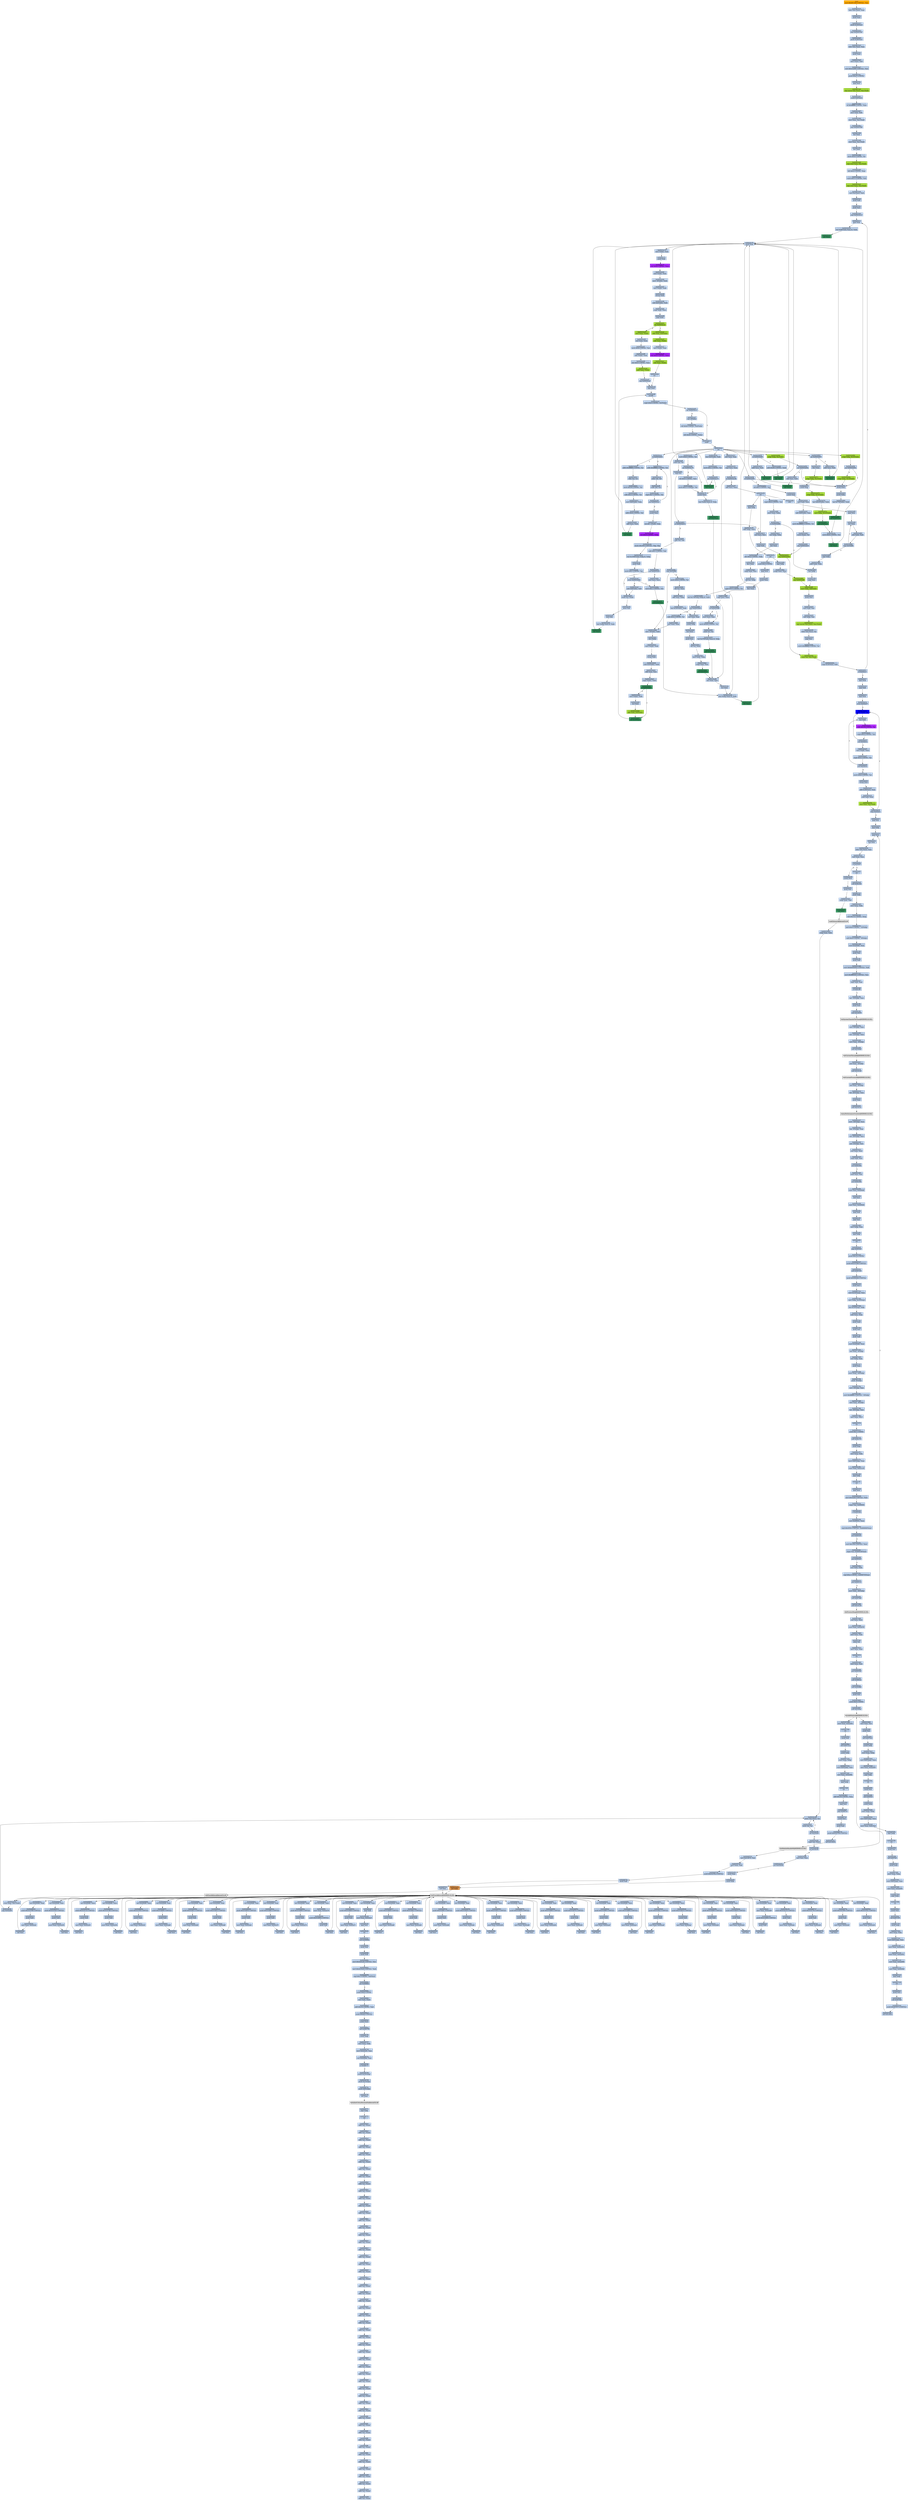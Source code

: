 strict digraph G {
	graph [bgcolor=transparent,
		name=G
	];
	node [color=lightsteelblue,
		fillcolor=lightsteelblue,
		shape=rectangle,
		style=filled
	];
	a0x00401018movl_0x4011b0UINT32_esi	[color=lightgrey,
		fillcolor=orange,
		label="start\nmovl $0x4011b0<UINT32>, %esi"];
	a0x0040101dlodsl_ds_esi__eax	[label="0x0040101d\nlodsl %ds:(%esi), %eax"];
	a0x00401018movl_0x4011b0UINT32_esi -> a0x0040101dlodsl_ds_esi__eax	[color="#000000"];
	a0x0040101epushl_eax	[label="0x0040101e\npushl %eax"];
	a0x0040101dlodsl_ds_esi__eax -> a0x0040101epushl_eax	[color="#000000"];
	a0x0040101fpushl_0x34esi_	[label="0x0040101f\npushl 0x34(%esi)"];
	a0x0040101epushl_eax -> a0x0040101fpushl_0x34esi_	[color="#000000"];
	a0x00401022jmp_0x004010a0	[label="0x00401022\njmp 0x004010a0"];
	a0x0040101fpushl_0x34esi_ -> a0x00401022jmp_0x004010a0	[color="#000000"];
	a0x004010a0pushl_0x38esi_	[label="0x004010a0\npushl 0x38(%esi)"];
	a0x00401022jmp_0x004010a0 -> a0x004010a0pushl_0x38esi_	[color="#000000"];
	a0x004010a3lodsl_ds_esi__eax	[label="0x004010a3\nlodsl %ds:(%esi), %eax"];
	a0x004010a0pushl_0x38esi_ -> a0x004010a3lodsl_ds_esi__eax	[color="#000000"];
	a0x004010a4pushl_eax	[label="0x004010a4\npushl %eax"];
	a0x004010a3lodsl_ds_esi__eax -> a0x004010a4pushl_eax	[color="#000000"];
	a0x004010a5movl_esi__edi	[label="0x004010a5\nmovl (%esi), %edi"];
	a0x004010a4pushl_eax -> a0x004010a5movl_esi__edi	[color="#000000"];
	a0x004010a7movl_0x43a0f0UINT32_esi	[label="0x004010a7\nmovl $0x43a0f0<UINT32>, %esi"];
	a0x004010a5movl_esi__edi -> a0x004010a7movl_0x43a0f0UINT32_esi	[color="#000000"];
	a0x004010acpushl_0x27UINT8	[label="0x004010ac\npushl $0x27<UINT8>"];
	a0x004010a7movl_0x43a0f0UINT32_esi -> a0x004010acpushl_0x27UINT8	[color="#000000"];
	a0x004010aepopl_ecx	[label="0x004010ae\npopl %ecx"];
	a0x004010acpushl_0x27UINT8 -> a0x004010aepopl_ecx	[color="#000000"];
	a0x004010afrepz_movsl_ds_esi__es_edi_	[color=yellowgreen,
		fillcolor=yellowgreen,
		label="0x004010af\nrepz movsl %ds:(%esi), %es:(%edi)"];
	a0x004010aepopl_ecx -> a0x004010afrepz_movsl_ds_esi__es_edi_	[color="#000000"];
	a0x004010b1pushl_0x4esi_	[label="0x004010b1\npushl 0x4(%esi)"];
	a0x004010afrepz_movsl_ds_esi__es_edi_ -> a0x004010b1pushl_0x4esi_	[color="#000000"];
	a0x004010b4orl_0xffffffffUINT8_eax	[label="0x004010b4\norl $0xffffffff<UINT8>, %eax"];
	a0x004010b1pushl_0x4esi_ -> a0x004010b4orl_0xffffffffUINT8_eax	[color="#000000"];
	a0x004010b7movl_edi_ebx	[label="0x004010b7\nmovl %edi, %ebx"];
	a0x004010b4orl_0xffffffffUINT8_eax -> a0x004010b7movl_edi_ebx	[color="#000000"];
	a0x004010b9stosl_eax_es_edi_	[label="0x004010b9\nstosl %eax, %es:(%edi)"];
	a0x004010b7movl_edi_ebx -> a0x004010b9stosl_eax_es_edi_	[color="#000000"];
	a0x004010bajmp_0x004010d8	[label="0x004010ba\njmp 0x004010d8"];
	a0x004010b9stosl_eax_es_edi_ -> a0x004010bajmp_0x004010d8	[color="#000000"];
	a0x004010d8incl_eax	[label="0x004010d8\nincl %eax"];
	a0x004010bajmp_0x004010d8 -> a0x004010d8incl_eax	[color="#000000"];
	a0x004010d9stosl_eax_es_edi_	[label="0x004010d9\nstosl %eax, %es:(%edi)"];
	a0x004010d8incl_eax -> a0x004010d9stosl_eax_es_edi_	[color="#000000"];
	a0x004010daincl_eax	[label="0x004010da\nincl %eax"];
	a0x004010d9stosl_eax_es_edi_ -> a0x004010daincl_eax	[color="#000000"];
	a0x004010dbmovb_0x4UINT8_cl	[label="0x004010db\nmovb $0x4<UINT8>, %cl"];
	a0x004010daincl_eax -> a0x004010dbmovb_0x4UINT8_cl	[color="#000000"];
	a0x004010ddrepz_stosl_eax_es_edi_	[color=yellowgreen,
		fillcolor=yellowgreen,
		label="0x004010dd\nrepz stosl %eax, %es:(%edi)"];
	a0x004010dbmovb_0x4UINT8_cl -> a0x004010ddrepz_stosl_eax_es_edi_	[color="#000000"];
	a0x004010dfshll_0xaUINT8_eax	[label="0x004010df\nshll $0xa<UINT8>, %eax"];
	a0x004010ddrepz_stosl_eax_es_edi_ -> a0x004010dfshll_0xaUINT8_eax	[color="#000000"];
	a0x004010e2movb_0x1cUINT8_ch	[label="0x004010e2\nmovb $0x1c<UINT8>, %ch"];
	a0x004010dfshll_0xaUINT8_eax -> a0x004010e2movb_0x1cUINT8_ch	[color="#000000"];
	a0x004010e4repz_stosl_eax_es_edi_	[color=yellowgreen,
		fillcolor=yellowgreen,
		label="0x004010e4\nrepz stosl %eax, %es:(%edi)"];
	a0x004010e2movb_0x1cUINT8_ch -> a0x004010e4repz_stosl_eax_es_edi_	[color="#000000"];
	a0x004010e6movl_0xcesi__edi	[label="0x004010e6\nmovl 0xc(%esi), %edi"];
	a0x004010e4repz_stosl_eax_es_edi_ -> a0x004010e6movl_0xcesi__edi	[color="#000000"];
	a0x004010e9pushl_edi	[label="0x004010e9\npushl %edi"];
	a0x004010e6movl_0xcesi__edi -> a0x004010e9pushl_edi	[color="#000000"];
	a0x004010eapushl_ecx	[label="0x004010ea\npushl %ecx"];
	a0x004010e9pushl_edi -> a0x004010eapushl_ecx	[color="#000000"];
	a0x004010ebjmp_0x00432cc3	[label="0x004010eb\njmp 0x00432cc3"];
	a0x004010eapushl_ecx -> a0x004010ebjmp_0x00432cc3	[color="#000000"];
	a0x00432cc3popl_eax	[label="0x00432cc3\npopl %eax"];
	a0x004010ebjmp_0x00432cc3 -> a0x00432cc3popl_eax	[color="#000000"];
	a0x00432cc4leal_0x58ebxeax4__edx	[label="0x00432cc4\nleal 0x58(%ebx,%eax,4), %edx"];
	a0x00432cc3popl_eax -> a0x00432cc4leal_0x58ebxeax4__edx	[color="#000000"];
	a0x00432cc8call_esi_	[color=seagreen,
		fillcolor=seagreen,
		label="0x00432cc8\ncall (%esi)"];
	a0x00432cc4leal_0x58ebxeax4__edx -> a0x00432cc8call_esi_	[color="#000000"];
	a0x00432c7bpushl_eax	[label="0x00432c7b\npushl %eax"];
	a0x00432cc8call_esi_ -> a0x00432c7bpushl_eax	[color="#000000"];
	a0x00432c7cmovl_ebx__eax	[label="0x00432c7c\nmovl (%ebx), %eax"];
	a0x00432c7bpushl_eax -> a0x00432c7cmovl_ebx__eax	[color="#000000"];
	a0x00432c7epushl_edx	[label="0x00432c7e\npushl %edx"];
	a0x00432c7cmovl_ebx__eax -> a0x00432c7epushl_edx	[color="#000000"];
	a0x00432c7fshrl_0xbUINT8_eax	[color=purple,
		fillcolor=purple,
		label="0x00432c7f\nshrl $0xb<UINT8>, %eax"];
	a0x00432c7epushl_edx -> a0x00432c7fshrl_0xbUINT8_eax	[color="#000000"];
	a0x00432c82mull_edx__eax	[label="0x00432c82\nmull (%edx), %eax"];
	a0x00432c7fshrl_0xbUINT8_eax -> a0x00432c82mull_edx__eax	[color="#000000"];
	a0x00432c84movl__4ebx__edx	[label="0x00432c84\nmovl -4(%ebx), %edx"];
	a0x00432c82mull_edx__eax -> a0x00432c84movl__4ebx__edx	[color="#000000"];
	a0x00432c87movl_edx__edx	[label="0x00432c87\nmovl (%edx), %edx"];
	a0x00432c84movl__4ebx__edx -> a0x00432c87movl_edx__edx	[color="#000000"];
	a0x00432c89bswap_edx	[label="0x00432c89\nbswap %edx"];
	a0x00432c87movl_edx__edx -> a0x00432c89bswap_edx	[color="#000000"];
	a0x00432c8bsubl_0x4ebx__edx	[label="0x00432c8b\nsubl 0x4(%ebx), %edx"];
	a0x00432c89bswap_edx -> a0x00432c8bsubl_0x4ebx__edx	[color="#000000"];
	a0x00432c8ecmpl_edx_eax	[label="0x00432c8e\ncmpl %edx, %eax"];
	a0x00432c8bsubl_0x4ebx__edx -> a0x00432c8ecmpl_edx_eax	[color="#000000"];
	a0x00432c90popl_edx	[label="0x00432c90\npopl %edx"];
	a0x00432c8ecmpl_edx_eax -> a0x00432c90popl_edx	[color="#000000"];
	a0x00432c91jbe_0x00432ca2	[color=yellowgreen,
		fillcolor=yellowgreen,
		label="0x00432c91\njbe 0x00432ca2"];
	a0x00432c90popl_edx -> a0x00432c91jbe_0x00432ca2	[color="#000000"];
	a0x00432c93movl_eax_ebx_	[color=yellowgreen,
		fillcolor=yellowgreen,
		label="0x00432c93\nmovl %eax, (%ebx)"];
	a0x00432c91jbe_0x00432ca2 -> a0x00432c93movl_eax_ebx_	[color="#000000",
		label=F];
	a0x00432ca2addl_eax_0x4ebx_	[color=yellowgreen,
		fillcolor=yellowgreen,
		label="0x00432ca2\naddl %eax, 0x4(%ebx)"];
	a0x00432c91jbe_0x00432ca2 -> a0x00432ca2addl_eax_0x4ebx_	[color="#000000",
		label=T];
	a0x00432c95xorl_eax_eax	[label="0x00432c95\nxorl %eax, %eax"];
	a0x00432c93movl_eax_ebx_ -> a0x00432c95xorl_eax_eax	[color="#000000"];
	a0x00432c97movb_0x8UINT8_ah	[label="0x00432c97\nmovb $0x8<UINT8>, %ah"];
	a0x00432c95xorl_eax_eax -> a0x00432c97movb_0x8UINT8_ah	[color="#000000"];
	a0x00432c99subl_edx__eax	[label="0x00432c99\nsubl (%edx), %eax"];
	a0x00432c97movb_0x8UINT8_ah -> a0x00432c99subl_edx__eax	[color="#000000"];
	a0x00432c9bshrl_0x5UINT8_eax	[label="0x00432c9b\nshrl $0x5<UINT8>, %eax"];
	a0x00432c99subl_edx__eax -> a0x00432c9bshrl_0x5UINT8_eax	[color="#000000"];
	a0x00432c9eaddl_eax_edx_	[color=yellowgreen,
		fillcolor=yellowgreen,
		label="0x00432c9e\naddl %eax, (%edx)"];
	a0x00432c9bshrl_0x5UINT8_eax -> a0x00432c9eaddl_eax_edx_	[color="#000000"];
	a0x00432ca0jmp_0x00432caf	[label="0x00432ca0\njmp 0x00432caf"];
	a0x00432c9eaddl_eax_edx_ -> a0x00432ca0jmp_0x00432caf	[color="#000000"];
	a0x00432cafpopl_eax	[label="0x00432caf\npopl %eax"];
	a0x00432ca0jmp_0x00432caf -> a0x00432cafpopl_eax	[color="#000000"];
	a0x00432cb0pushfl_	[label="0x00432cb0\npushfl "];
	a0x00432cafpopl_eax -> a0x00432cb0pushfl_	[color="#000000"];
	a0x00432cb1cmpb_0x0UINT8_0x3ebx_	[label="0x00432cb1\ncmpb $0x0<UINT8>, 0x3(%ebx)"];
	a0x00432cb0pushfl_ -> a0x00432cb1cmpb_0x0UINT8_0x3ebx_	[color="#000000"];
	a0x00432cb5jne_0x00432cc1	[label="0x00432cb5\njne 0x00432cc1"];
	a0x00432cb1cmpb_0x0UINT8_0x3ebx_ -> a0x00432cb5jne_0x00432cc1	[color="#000000"];
	a0x00432cc1popfl_	[label="0x00432cc1\npopfl "];
	a0x00432cb5jne_0x00432cc1 -> a0x00432cc1popfl_	[color="#000000",
		label=T];
	a0x00432cb7incl__4ebx_	[label="0x00432cb7\nincl -4(%ebx)"];
	a0x00432cb5jne_0x00432cc1 -> a0x00432cb7incl__4ebx_	[color="#000000",
		label=F];
	a0x00432cc2ret	[label="0x00432cc2\nret"];
	a0x00432cc1popfl_ -> a0x00432cc2ret	[color="#000000"];
	a0x00432ccajb_0x00432d1b	[label="0x00432cca\njb 0x00432d1b"];
	a0x00432cc2ret -> a0x00432ccajb_0x00432d1b	[color="#000000"];
	a0x00432c51adcl_eax_eax	[label="0x00432c51\nadcl %eax, %eax"];
	a0x00432cc2ret -> a0x00432c51adcl_eax_eax	[color="#000000"];
	a0x00432d2cjae_0x00432d70	[label="0x00432d2c\njae 0x00432d70"];
	a0x00432cc2ret -> a0x00432d2cjae_0x00432d70	[color="#000000"];
	a0x00432d32jb_0x00432d48	[label="0x00432d32\njb 0x00432d48"];
	a0x00432cc2ret -> a0x00432d32jb_0x00432d48	[color="#000000"];
	a0x00432d38jb_0x00432d5e	[label="0x00432d38\njb 0x00432d5e"];
	a0x00432cc2ret -> a0x00432d38jb_0x00432d5e	[color="#000000"];
	a0x00432c5eleal_0x4edx__edx	[label="0x00432c5e\nleal 0x4(%edx), %edx"];
	a0x00432cc2ret -> a0x00432c5eleal_0x4edx__edx	[color="#000000"];
	a0x00432cffadcb_al_al	[label="0x00432cff\nadcb %al, %al"];
	a0x00432cc2ret -> a0x00432cffadcb_al_al	[color="#000000"];
	a0x00432c67movb_0x9UINT8_al	[label="0x00432c67\nmovb $0x9<UINT8>, %al"];
	a0x00432cc2ret -> a0x00432c67movb_0x9UINT8_al	[color="#000000"];
	a0x00432d4dxchgl_ebp_0xcebx_	[color=yellowgreen,
		fillcolor=yellowgreen,
		label="0x00432d4d\nxchgl %ebp, 0xc(%ebx)"];
	a0x00432cc2ret -> a0x00432d4dxchgl_ebp_0xcebx_	[color="#000000"];
	a0x00432ddaloop_0x432dbf	[label="0x00432dda\nloop 0x432dbf"];
	a0x00432cc2ret -> a0x00432ddaloop_0x432dbf	[color="#000000"];
	a0x00432d56xchgl_ebp_0x10ebx_	[color=yellowgreen,
		fillcolor=yellowgreen,
		label="0x00432d56\nxchgl %ebp, 0x10(%ebx)"];
	a0x00432cc2ret -> a0x00432d56xchgl_ebp_0x10ebx_	[color="#000000"];
	a0x00432cccaddb_0xfffffffdUINT8_al	[label="0x00432ccc\naddb $0xfffffffd<UINT8>, %al"];
	a0x00432ccajb_0x00432d1b -> a0x00432cccaddb_0xfffffffdUINT8_al	[color="#000000",
		label=F];
	a0x00432d1baddb_0xfffffff9UINT8_al	[label="0x00432d1b\naddb $0xfffffff9<UINT8>, %al"];
	a0x00432ccajb_0x00432d1b -> a0x00432d1baddb_0xfffffff9UINT8_al	[color="#000000",
		label=T];
	a0x00432ccesbbb_dl_dl	[label="0x00432cce\nsbbb %dl, %dl"];
	a0x00432cccaddb_0xfffffffdUINT8_al -> a0x00432ccesbbb_dl_dl	[color="#000000"];
	a0x00432cd0andb_dl_al	[label="0x00432cd0\nandb %dl, %al"];
	a0x00432ccesbbb_dl_dl -> a0x00432cd0andb_dl_al	[color="#000000"];
	a0x00432cd2cmpb_0x7UINT8_al	[label="0x00432cd2\ncmpb $0x7<UINT8>, %al"];
	a0x00432cd0andb_dl_al -> a0x00432cd2cmpb_0x7UINT8_al	[color="#000000"];
	a0x00432cd4jae_0x00432ccc	[label="0x00432cd4\njae 0x00432ccc"];
	a0x00432cd2cmpb_0x7UINT8_al -> a0x00432cd4jae_0x00432ccc	[color="#000000"];
	a0x00432cd4jae_0x00432ccc -> a0x00432cccaddb_0xfffffffdUINT8_al	[color="#000000",
		label=T];
	a0x00432cd6pushl_eax	[label="0x00432cd6\npushl %eax"];
	a0x00432cd4jae_0x00432ccc -> a0x00432cd6pushl_eax	[color="#000000",
		label=F];
	a0x00432cd7movzbl__1edi__ebp	[label="0x00432cd7\nmovzbl -1(%edi), %ebp"];
	a0x00432cd6pushl_eax -> a0x00432cd7movzbl__1edi__ebp	[color="#000000"];
	a0x00432cdbshrl_0x5UINT8_ebp	[color=purple,
		fillcolor=purple,
		label="0x00432cdb\nshrl $0x5<UINT8>, %ebp"];
	a0x00432cd7movzbl__1edi__ebp -> a0x00432cdbshrl_0x5UINT8_ebp	[color="#000000"];
	a0x00432cdeimulw_0x300UINT16_bp_bp	[label="0x00432cde\nimulw $0x300<UINT16>, %bp, %bp"];
	a0x00432cdbshrl_0x5UINT8_ebp -> a0x00432cdeimulw_0x300UINT16_bp_bp	[color="#000000"];
	a0x00432ce3leal_0x1008ebxebp4__ebp	[label="0x00432ce3\nleal 0x1008(%ebx,%ebp,4), %ebp"];
	a0x00432cdeimulw_0x300UINT16_bp_bp -> a0x00432ce3leal_0x1008ebxebp4__ebp	[color="#000000"];
	a0x00432ceapushl_edi	[label="0x00432cea\npushl %edi"];
	a0x00432ce3leal_0x1008ebxebp4__ebp -> a0x00432ceapushl_edi	[color="#000000"];
	a0x00432cebmovb_0x1UINT8_al	[label="0x00432ceb\nmovb $0x1<UINT8>, %al"];
	a0x00432ceapushl_edi -> a0x00432cebmovb_0x1UINT8_al	[color="#000000"];
	a0x00432cedjecxz_0x00432d0e	[label="0x00432ced\njecxz 0x00432d0e"];
	a0x00432cebmovb_0x1UINT8_al -> a0x00432cedjecxz_0x00432d0e	[color="#000000"];
	a0x00432d0emovb_0x1UINT8_ch	[label="0x00432d0e\nmovb $0x1<UINT8>, %ch"];
	a0x00432cedjecxz_0x00432d0e -> a0x00432d0emovb_0x1UINT8_ch	[color="#000000",
		label=T];
	a0x00432cefsubl_0x8ebx__edi	[label="0x00432cef\nsubl 0x8(%ebx), %edi"];
	a0x00432cedjecxz_0x00432d0e -> a0x00432cefsubl_0x8ebx__edi	[color="#000000",
		label=F];
	a0x00432d10call_0x50esi_	[color=seagreen,
		fillcolor=seagreen,
		label="0x00432d10\ncall 0x50(%esi)"];
	a0x00432d0emovb_0x1UINT8_ch -> a0x00432d10call_0x50esi_	[color="#000000"];
	a0x00432c4bleal_ebpeax4__edx	[label="0x00432c4b\nleal (%ebp,%eax,4), %edx"];
	a0x00432d10call_0x50esi_ -> a0x00432c4bleal_ebpeax4__edx	[color="#000000"];
	a0x00432c4fcall_esi_	[color=seagreen,
		fillcolor=seagreen,
		label="0x00432c4f\ncall (%esi)"];
	a0x00432c4bleal_ebpeax4__edx -> a0x00432c4fcall_esi_	[color="#000000"];
	a0x00432c4fcall_esi_ -> a0x00432c7bpushl_eax	[color="#000000"];
	a0x00432c53cmpl_ecx_eax	[label="0x00432c53\ncmpl %ecx, %eax"];
	a0x00432c51adcl_eax_eax -> a0x00432c53cmpl_ecx_eax	[color="#000000"];
	a0x00432c55jb_0x00432c4b	[label="0x00432c55\njb 0x00432c4b"];
	a0x00432c53cmpl_ecx_eax -> a0x00432c55jb_0x00432c4b	[color="#000000"];
	a0x00432c55jb_0x00432c4b -> a0x00432c4bleal_ebpeax4__edx	[color="#000000",
		label=T];
	a0x00432c57subl_ecx_eax	[label="0x00432c57\nsubl %ecx, %eax"];
	a0x00432c55jb_0x00432c4b -> a0x00432c57subl_ecx_eax	[color="#000000",
		label=F];
	a0x00432ca5subl_eax_ebx_	[color=yellowgreen,
		fillcolor=yellowgreen,
		label="0x00432ca5\nsubl %eax, (%ebx)"];
	a0x00432ca2addl_eax_0x4ebx_ -> a0x00432ca5subl_eax_ebx_	[color="#000000"];
	a0x00432ca7movl_edx__eax	[label="0x00432ca7\nmovl (%edx), %eax"];
	a0x00432ca5subl_eax_ebx_ -> a0x00432ca7movl_edx__eax	[color="#000000"];
	a0x00432ca9shrl_0x5UINT8_eax	[color=purple,
		fillcolor=purple,
		label="0x00432ca9\nshrl $0x5<UINT8>, %eax"];
	a0x00432ca7movl_edx__eax -> a0x00432ca9shrl_0x5UINT8_eax	[color="#000000"];
	a0x00432cacsubl_eax_edx_	[color=yellowgreen,
		fillcolor=yellowgreen,
		label="0x00432cac\nsubl %eax, (%edx)"];
	a0x00432ca9shrl_0x5UINT8_eax -> a0x00432cacsubl_eax_edx_	[color="#000000"];
	a0x00432caestc_	[label="0x00432cae\nstc "];
	a0x00432cacsubl_eax_edx_ -> a0x00432caestc_	[color="#000000"];
	a0x00432caestc_ -> a0x00432cafpopl_eax	[color="#000000"];
	a0x00432cbashll_0x8UINT8_0x4ebx_	[label="0x00432cba\nshll $0x8<UINT8>, 0x4(%ebx)"];
	a0x00432cb7incl__4ebx_ -> a0x00432cbashll_0x8UINT8_0x4ebx_	[color="#000000"];
	a0x00432cbeshll_0x8UINT8_ebx_	[label="0x00432cbe\nshll $0x8<UINT8>, (%ebx)"];
	a0x00432cbashll_0x8UINT8_0x4ebx_ -> a0x00432cbeshll_0x8UINT8_ebx_	[color="#000000"];
	a0x00432cbeshll_0x8UINT8_ebx_ -> a0x00432cc1popfl_	[color="#000000"];
	a0x00432c59ret	[label="0x00432c59\nret"];
	a0x00432c57subl_ecx_eax -> a0x00432c59ret	[color="#000000"];
	a0x00432d13xorl_ecx_ecx	[label="0x00432d13\nxorl %ecx, %ecx"];
	a0x00432c59ret -> a0x00432d13xorl_ecx_ecx	[color="#000000"];
	a0x00432c77popl_ebp	[label="0x00432c77\npopl %ebp"];
	a0x00432c59ret -> a0x00432c77popl_ebp	[color="#000000"];
	a0x00432d9dcmpb_0x4UINT8_al	[label="0x00432d9d\ncmpb $0x4<UINT8>, %al"];
	a0x00432c59ret -> a0x00432d9dcmpb_0x4UINT8_al	[color="#000000"];
	a0x00432df2cltd_	[label="0x00432df2\ncltd "];
	a0x00432c59ret -> a0x00432df2cltd_	[color="#000000"];
	a0x00432d15popl_edi	[label="0x00432d15\npopl %edi"];
	a0x00432d13xorl_ecx_ecx -> a0x00432d15popl_edi	[color="#000000"];
	a0x00432d16jmp_0x00432e0d	[color=yellowgreen,
		fillcolor=yellowgreen,
		label="0x00432d16\njmp 0x00432e0d"];
	a0x00432d15popl_edi -> a0x00432d16jmp_0x00432e0d	[color="#000000"];
	a0x00432e0dstosb_al_es_edi_	[color=yellowgreen,
		fillcolor=yellowgreen,
		label="0x00432e0d\nstosb %al, %es:(%edi)"];
	a0x00432d16jmp_0x00432e0d -> a0x00432e0dstosb_al_es_edi_	[color="#000000"];
	a0x00432e0ecmpl_0x34esi__edi	[label="0x00432e0e\ncmpl 0x34(%esi), %edi"];
	a0x00432e0dstosb_al_es_edi_ -> a0x00432e0ecmpl_0x34esi__edi	[color="#000000"];
	a0x00432e11jb_0x432cc3	[label="0x00432e11\njb 0x432cc3"];
	a0x00432e0ecmpl_0x34esi__edi -> a0x00432e11jb_0x432cc3	[color="#000000"];
	a0x00432e11jb_0x432cc3 -> a0x00432cc3popl_eax	[color="#000000",
		label=T];
	a0x00432e17popl_eax	[label="0x00432e17\npopl %eax"];
	a0x00432e11jb_0x432cc3 -> a0x00432e17popl_eax	[color="#000000",
		label=F];
	a0x00432d1dsbbb_al_al	[label="0x00432d1d\nsbbb %al, %al"];
	a0x00432d1baddb_0xfffffff9UINT8_al -> a0x00432d1dsbbb_al_al	[color="#000000"];
	a0x00432d1fmovb_0x30UINT8_cl	[label="0x00432d1f\nmovb $0x30<UINT8>, %cl"];
	a0x00432d1dsbbb_al_al -> a0x00432d1fmovb_0x30UINT8_cl	[color="#000000"];
	a0x00432d21andb_0x3UINT8_al	[label="0x00432d21\nandb $0x3<UINT8>, %al"];
	a0x00432d1fmovb_0x30UINT8_cl -> a0x00432d21andb_0x3UINT8_al	[color="#000000"];
	a0x00432d23movl_0x8ebx__ebp	[label="0x00432d23\nmovl 0x8(%ebx), %ebp"];
	a0x00432d21andb_0x3UINT8_al -> a0x00432d23movl_0x8ebx__ebp	[color="#000000"];
	a0x00432d26addb_0x8UINT8_al	[label="0x00432d26\naddb $0x8<UINT8>, %al"];
	a0x00432d23movl_0x8ebx__ebp -> a0x00432d26addb_0x8UINT8_al	[color="#000000"];
	a0x00432d28addl_ecx_edx	[label="0x00432d28\naddl %ecx, %edx"];
	a0x00432d26addb_0x8UINT8_al -> a0x00432d28addl_ecx_edx	[color="#000000"];
	a0x00432d2acall_esi_	[color=seagreen,
		fillcolor=seagreen,
		label="0x00432d2a\ncall (%esi)"];
	a0x00432d28addl_ecx_edx -> a0x00432d2acall_esi_	[color="#000000"];
	a0x00432d2acall_esi_ -> a0x00432c7bpushl_eax	[color="#000000"];
	a0x00432d2eaddl_ecx_edx	[label="0x00432d2e\naddl %ecx, %edx"];
	a0x00432d2cjae_0x00432d70 -> a0x00432d2eaddl_ecx_edx	[color="#000000",
		label=F];
	a0x00432d70decl_eax	[label="0x00432d70\ndecl %eax"];
	a0x00432d2cjae_0x00432d70 -> a0x00432d70decl_eax	[color="#000000",
		label=T];
	a0x00432d30call_esi_	[color=seagreen,
		fillcolor=seagreen,
		label="0x00432d30\ncall (%esi)"];
	a0x00432d2eaddl_ecx_edx -> a0x00432d30call_esi_	[color="#000000"];
	a0x00432d30call_esi_ -> a0x00432c7bpushl_eax	[color="#000000"];
	a0x00432d34addl_ecx_edx	[label="0x00432d34\naddl %ecx, %edx"];
	a0x00432d32jb_0x00432d48 -> a0x00432d34addl_ecx_edx	[color="#000000",
		label=F];
	a0x00432d48addl_0x60UINT8_edx	[label="0x00432d48\naddl $0x60<UINT8>, %edx"];
	a0x00432d32jb_0x00432d48 -> a0x00432d48addl_0x60UINT8_edx	[color="#000000",
		label=T];
	a0x00432d36call_esi_	[color=seagreen,
		fillcolor=seagreen,
		label="0x00432d36\ncall (%esi)"];
	a0x00432d34addl_ecx_edx -> a0x00432d36call_esi_	[color="#000000"];
	a0x00432d36call_esi_ -> a0x00432c7bpushl_eax	[color="#000000"];
	a0x00432d5epushl_eax	[label="0x00432d5e\npushl %eax"];
	a0x00432d38jb_0x00432d5e -> a0x00432d5epushl_eax	[color="#000000",
		label=T];
	a0x00432d3aorb_0x1UINT8_al	[label="0x00432d3a\norb $0x1<UINT8>, %al"];
	a0x00432d38jb_0x00432d5e -> a0x00432d3aorb_0x1UINT8_al	[color="#000000",
		label=F];
	a0x00432d5fpushl_ebp	[label="0x00432d5f\npushl %ebp"];
	a0x00432d5epushl_eax -> a0x00432d5fpushl_ebp	[color="#000000"];
	a0x00432d60leal_0x778ebx__edx	[label="0x00432d60\nleal 0x778(%ebx), %edx"];
	a0x00432d5fpushl_ebp -> a0x00432d60leal_0x778ebx__edx	[color="#000000"];
	a0x00432d66call_0x54esi_	[color=seagreen,
		fillcolor=seagreen,
		label="0x00432d66\ncall 0x54(%esi)"];
	a0x00432d60leal_0x778ebx__edx -> a0x00432d66call_0x54esi_	[color="#000000"];
	a0x00432c5amovb_0x8UINT8_cl	[label="0x00432c5a\nmovb $0x8<UINT8>, %cl"];
	a0x00432d66call_0x54esi_ -> a0x00432c5amovb_0x8UINT8_cl	[color="#000000"];
	a0x00432c5ccall_esi_	[color=seagreen,
		fillcolor=seagreen,
		label="0x00432c5c\ncall (%esi)"];
	a0x00432c5amovb_0x8UINT8_cl -> a0x00432c5ccall_esi_	[color="#000000"];
	a0x00432c5ccall_esi_ -> a0x00432c7bpushl_eax	[color="#000000"];
	a0x00432c61movb_0x1UINT8_al	[label="0x00432c61\nmovb $0x1<UINT8>, %al"];
	a0x00432c5eleal_0x4edx__edx -> a0x00432c61movb_0x1UINT8_al	[color="#000000"];
	a0x00432c63jae_0x00432c70	[label="0x00432c63\njae 0x00432c70"];
	a0x00432c61movb_0x1UINT8_al -> a0x00432c63jae_0x00432c70	[color="#000000"];
	a0x00432c70pushl_eax	[label="0x00432c70\npushl %eax"];
	a0x00432c63jae_0x00432c70 -> a0x00432c70pushl_eax	[color="#000000",
		label=T];
	a0x00432c65call_esi_	[color=seagreen,
		fillcolor=seagreen,
		label="0x00432c65\ncall (%esi)"];
	a0x00432c63jae_0x00432c70 -> a0x00432c65call_esi_	[color="#000000",
		label=F];
	a0x00432c71leal_edxeax4__ebp	[label="0x00432c71\nleal (%edx,%eax,4), %ebp"];
	a0x00432c70pushl_eax -> a0x00432c71leal_edxeax4__ebp	[color="#000000"];
	a0x00432c74call_0x4cesi_	[color=seagreen,
		fillcolor=seagreen,
		label="0x00432c74\ncall 0x4c(%esi)"];
	a0x00432c71leal_edxeax4__ebp -> a0x00432c74call_0x4cesi_	[color="#000000"];
	a0x00432c48xorl_eax_eax	[label="0x00432c48\nxorl %eax, %eax"];
	a0x00432c74call_0x4cesi_ -> a0x00432c48xorl_eax_eax	[color="#000000"];
	a0x00432c4aincl_eax	[label="0x00432c4a\nincl %eax"];
	a0x00432c48xorl_eax_eax -> a0x00432c4aincl_eax	[color="#000000"];
	a0x00432c4aincl_eax -> a0x00432c4bleal_ebpeax4__edx	[color="#000000"];
	a0x00432c78addl_ebp_eax	[label="0x00432c78\naddl %ebp, %eax"];
	a0x00432c77popl_ebp -> a0x00432c78addl_ebp_eax	[color="#000000"];
	a0x00432c7aret	[label="0x00432c7a\nret"];
	a0x00432c78addl_ebp_eax -> a0x00432c7aret	[color="#000000"];
	a0x00432d69popl_ebp	[label="0x00432d69\npopl %ebp"];
	a0x00432c7aret -> a0x00432d69popl_ebp	[color="#000000"];
	a0x00432d84pushl_0x3UINT8	[label="0x00432d84\npushl $0x3<UINT8>"];
	a0x00432c7aret -> a0x00432d84pushl_0x3UINT8	[color="#000000"];
	a0x00432d6axchgl_eax_ecx	[label="0x00432d6a\nxchgl %eax, %ecx"];
	a0x00432d69popl_ebp -> a0x00432d6axchgl_eax_ecx	[color="#000000"];
	a0x00432d6bjmp_0x00432dff	[color=yellowgreen,
		fillcolor=yellowgreen,
		label="0x00432d6b\njmp 0x00432dff"];
	a0x00432d6axchgl_eax_ecx -> a0x00432d6bjmp_0x00432dff	[color="#000000"];
	a0x00432dffmovl_ebp_0x8ebx_	[color=yellowgreen,
		fillcolor=yellowgreen,
		label="0x00432dff\nmovl %ebp, 0x8(%ebx)"];
	a0x00432d6bjmp_0x00432dff -> a0x00432dffmovl_ebp_0x8ebx_	[color="#000000"];
	a0x00432e02pushl_esi	[label="0x00432e02\npushl %esi"];
	a0x00432dffmovl_ebp_0x8ebx_ -> a0x00432e02pushl_esi	[color="#000000"];
	a0x00432e03movl_edi_esi	[label="0x00432e03\nmovl %edi, %esi"];
	a0x00432e02pushl_esi -> a0x00432e03movl_edi_esi	[color="#000000"];
	a0x00432e05subl_ebp_esi	[label="0x00432e05\nsubl %ebp, %esi"];
	a0x00432e03movl_edi_esi -> a0x00432e05subl_ebp_esi	[color="#000000"];
	a0x00432e07repz_movsb_ds_esi__es_edi_	[color=yellowgreen,
		fillcolor=yellowgreen,
		label="0x00432e07\nrepz movsb %ds:(%esi), %es:(%edi)"];
	a0x00432e05subl_ebp_esi -> a0x00432e07repz_movsb_ds_esi__es_edi_	[color="#000000"];
	a0x00432e09lodsb_ds_esi__al	[label="0x00432e09\nlodsb %ds:(%esi), %al"];
	a0x00432e07repz_movsb_ds_esi__es_edi_ -> a0x00432e09lodsb_ds_esi__al	[color="#000000"];
	a0x00432e0apopl_esi	[label="0x00432e0a\npopl %esi"];
	a0x00432e09lodsb_ds_esi__al -> a0x00432e0apopl_esi	[color="#000000"];
	a0x00432e0bmovb_0xffffff80UINT8_cl	[label="0x00432e0b\nmovb $0xffffff80<UINT8>, %cl"];
	a0x00432e0apopl_esi -> a0x00432e0bmovb_0xffffff80UINT8_cl	[color="#000000"];
	a0x00432e0bmovb_0xffffff80UINT8_cl -> a0x00432e0dstosb_al_es_edi_	[color="#000000"];
	a0x00432cf2testb_cl_edi_	[label="0x00432cf2\ntestb %cl, (%edi)"];
	a0x00432cefsubl_0x8ebx__edi -> a0x00432cf2testb_cl_edi_	[color="#000000"];
	a0x00432cf4setne_ah	[label="0x00432cf4\nsetne %ah"];
	a0x00432cf2testb_cl_edi_ -> a0x00432cf4setne_ah	[color="#000000"];
	a0x00432cf7incb_ah	[label="0x00432cf7\nincb %ah"];
	a0x00432cf4setne_ah -> a0x00432cf7incb_ah	[color="#000000"];
	a0x00432cf9leal_ebpeax4__edx	[label="0x00432cf9\nleal (%ebp,%eax,4), %edx"];
	a0x00432cf7incb_ah -> a0x00432cf9leal_ebpeax4__edx	[color="#000000"];
	a0x00432cfdcall_esi_	[color=seagreen,
		fillcolor=seagreen,
		label="0x00432cfd\ncall (%esi)"];
	a0x00432cf9leal_ebpeax4__edx -> a0x00432cfdcall_esi_	[color="#000000"];
	a0x00432cfdcall_esi_ -> a0x00432c7bpushl_eax	[color="#000000"];
	a0x00432d01shrb_cl	[label="0x00432d01\nshrb %cl"];
	a0x00432cffadcb_al_al -> a0x00432d01shrb_cl	[color="#000000"];
	a0x00432d03je_0x00432d13	[label="0x00432d03\nje 0x00432d13"];
	a0x00432d01shrb_cl -> a0x00432d03je_0x00432d13	[color="#000000"];
	a0x00432d03je_0x00432d13 -> a0x00432d13xorl_ecx_ecx	[color="#000000",
		label=T];
	a0x00432d05subb_al_ah	[label="0x00432d05\nsubb %al, %ah"];
	a0x00432d03je_0x00432d13 -> a0x00432d05subb_al_ah	[color="#000000",
		label=F];
	a0x00432d07andb_0x1UINT8_ah	[label="0x00432d07\nandb $0x1<UINT8>, %ah"];
	a0x00432d05subb_al_ah -> a0x00432d07andb_0x1UINT8_ah	[color="#000000"];
	a0x00432d0ajne_0x00432cf2	[label="0x00432d0a\njne 0x00432cf2"];
	a0x00432d07andb_0x1UINT8_ah -> a0x00432d0ajne_0x00432cf2	[color="#000000"];
	a0x00432d0ajne_0x00432cf2 -> a0x00432cf2testb_cl_edi_	[color="#000000",
		label=T];
	a0x00432d0cxorl_ecx_ecx	[label="0x00432d0c\nxorl %ecx, %ecx"];
	a0x00432d0ajne_0x00432cf2 -> a0x00432d0cxorl_ecx_ecx	[color="#000000",
		label=F];
	a0x00432d0cxorl_ecx_ecx -> a0x00432d0emovb_0x1UINT8_ch	[color="#000000"];
	a0x00432c65call_esi_ -> a0x00432c7bpushl_eax	[color="#000000"];
	a0x00432c69jae_0x00432c70	[label="0x00432c69\njae 0x00432c70"];
	a0x00432c67movb_0x9UINT8_al -> a0x00432c69jae_0x00432c70	[color="#000000"];
	a0x00432c69jae_0x00432c70 -> a0x00432c70pushl_eax	[color="#000000",
		label=T];
	a0x00432c6bshll_0x5UINT8_ecx	[label="0x00432c6b\nshll $0x5<UINT8>, %ecx"];
	a0x00432c69jae_0x00432c70 -> a0x00432c6bshll_0x5UINT8_ecx	[color="#000000",
		label=F];
	a0x00432d71xchgl_ebp_0xcebx_	[color=yellowgreen,
		fillcolor=yellowgreen,
		label="0x00432d71\nxchgl %ebp, 0xc(%ebx)"];
	a0x00432d70decl_eax -> a0x00432d71xchgl_ebp_0xcebx_	[color="#000000"];
	a0x00432d74pushl_eax	[label="0x00432d74\npushl %eax"];
	a0x00432d71xchgl_ebp_0xcebx_ -> a0x00432d74pushl_eax	[color="#000000"];
	a0x00432d75xchgl_ebp_0x10ebx_	[color=yellowgreen,
		fillcolor=yellowgreen,
		label="0x00432d75\nxchgl %ebp, 0x10(%ebx)"];
	a0x00432d74pushl_eax -> a0x00432d75xchgl_ebp_0x10ebx_	[color="#000000"];
	a0x00432d78leal_0xbc0ebx__edx	[label="0x00432d78\nleal 0xbc0(%ebx), %edx"];
	a0x00432d75xchgl_ebp_0x10ebx_ -> a0x00432d78leal_0xbc0ebx__edx	[color="#000000"];
	a0x00432d7emovl_ebp_0x14ebx_	[color=yellowgreen,
		fillcolor=yellowgreen,
		label="0x00432d7e\nmovl %ebp, 0x14(%ebx)"];
	a0x00432d78leal_0xbc0ebx__edx -> a0x00432d7emovl_ebp_0x14ebx_	[color="#000000"];
	a0x00432d81call_0x54esi_	[color=seagreen,
		fillcolor=seagreen,
		label="0x00432d81\ncall 0x54(%esi)"];
	a0x00432d7emovl_ebp_0x14ebx_ -> a0x00432d81call_0x54esi_	[color="#000000"];
	a0x00432d81call_0x54esi_ -> a0x00432c5amovb_0x8UINT8_cl	[color="#000000"];
	a0x00432d86popl_ecx	[label="0x00432d86\npopl %ecx"];
	a0x00432d84pushl_0x3UINT8 -> a0x00432d86popl_ecx	[color="#000000"];
	a0x00432d87pushl_eax	[label="0x00432d87\npushl %eax"];
	a0x00432d86popl_ecx -> a0x00432d87pushl_eax	[color="#000000"];
	a0x00432d88decl_eax	[label="0x00432d88\ndecl %eax"];
	a0x00432d87pushl_eax -> a0x00432d88decl_eax	[color="#000000"];
	a0x00432d89cmpl_ecx_eax	[label="0x00432d89\ncmpl %ecx, %eax"];
	a0x00432d88decl_eax -> a0x00432d89cmpl_ecx_eax	[color="#000000"];
	a0x00432d8bjb_0x00432d8f	[label="0x00432d8b\njb 0x00432d8f"];
	a0x00432d89cmpl_ecx_eax -> a0x00432d8bjb_0x00432d8f	[color="#000000"];
	a0x00432d8fmovb_0x40UINT8_cl	[label="0x00432d8f\nmovb $0x40<UINT8>, %cl"];
	a0x00432d8bjb_0x00432d8f -> a0x00432d8fmovb_0x40UINT8_cl	[color="#000000",
		label=T];
	a0x00432d8dmovl_ecx_eax	[label="0x00432d8d\nmovl %ecx, %eax"];
	a0x00432d8bjb_0x00432d8f -> a0x00432d8dmovl_ecx_eax	[color="#000000",
		label=F];
	a0x00432d91mulb_cl_al	[label="0x00432d91\nmulb %cl, %al"];
	a0x00432d8fmovb_0x40UINT8_cl -> a0x00432d91mulb_cl_al	[color="#000000"];
	a0x00432d93leal_0x378ebxeax4__ebp	[label="0x00432d93\nleal 0x378(%ebx,%eax,4), %ebp"];
	a0x00432d91mulb_cl_al -> a0x00432d93leal_0x378ebxeax4__ebp	[color="#000000"];
	a0x00432d9acall_0x4cesi_	[color=seagreen,
		fillcolor=seagreen,
		label="0x00432d9a\ncall 0x4c(%esi)"];
	a0x00432d93leal_0x378ebxeax4__ebp -> a0x00432d9acall_0x4cesi_	[color="#000000"];
	a0x00432d9acall_0x4cesi_ -> a0x00432c48xorl_eax_eax	[color="#000000"];
	a0x00432d9fmovl_eax_ebp	[label="0x00432d9f\nmovl %eax, %ebp"];
	a0x00432d9dcmpb_0x4UINT8_al -> a0x00432d9fmovl_eax_ebp	[color="#000000"];
	a0x00432da1jb_0x00432dfd	[label="0x00432da1\njb 0x00432dfd"];
	a0x00432d9fmovl_eax_ebp -> a0x00432da1jb_0x00432dfd	[color="#000000"];
	a0x00432da3xorl_ebp_ebp	[label="0x00432da3\nxorl %ebp, %ebp"];
	a0x00432da1jb_0x00432dfd -> a0x00432da3xorl_ebp_ebp	[color="#000000",
		label=F];
	a0x00432dfdincl_ebp	[label="0x00432dfd\nincl %ebp"];
	a0x00432da1jb_0x00432dfd -> a0x00432dfdincl_ebp	[color="#000000",
		label=T];
	a0x00432da5shrl_eax	[label="0x00432da5\nshrl %eax"];
	a0x00432da3xorl_ebp_ebp -> a0x00432da5shrl_eax	[color="#000000"];
	a0x00432da7adcl_0x2UINT8_ebp	[label="0x00432da7\nadcl $0x2<UINT8>, %ebp"];
	a0x00432da5shrl_eax -> a0x00432da7adcl_0x2UINT8_ebp	[color="#000000"];
	a0x00432daadecl_eax	[label="0x00432daa\ndecl %eax"];
	a0x00432da7adcl_0x2UINT8_ebp -> a0x00432daadecl_eax	[color="#000000"];
	a0x00432dabxchgl_eax_ecx	[label="0x00432dab\nxchgl %eax, %ecx"];
	a0x00432daadecl_eax -> a0x00432dabxchgl_eax_ecx	[color="#000000"];
	a0x00432dacshll_cl_ebp	[label="0x00432dac\nshll %cl, %ebp"];
	a0x00432dabxchgl_eax_ecx -> a0x00432dacshll_cl_ebp	[color="#000000"];
	a0x00432daecmpb_0x5UINT8_cl	[label="0x00432dae\ncmpb $0x5<UINT8>, %cl"];
	a0x00432dacshll_cl_ebp -> a0x00432daecmpb_0x5UINT8_cl	[color="#000000"];
	a0x00432db1leal_0x178ebxebp4__edx	[label="0x00432db1\nleal 0x178(%ebx,%ebp,4), %edx"];
	a0x00432daecmpb_0x5UINT8_cl -> a0x00432db1leal_0x178ebxebp4__edx	[color="#000000"];
	a0x00432db8jbe_0x00432de5	[label="0x00432db8\njbe 0x00432de5"];
	a0x00432db1leal_0x178ebxebp4__edx -> a0x00432db8jbe_0x00432de5	[color="#000000"];
	a0x00432de5xorl_eax_eax	[label="0x00432de5\nxorl %eax, %eax"];
	a0x00432db8jbe_0x00432de5 -> a0x00432de5xorl_eax_eax	[color="#000000",
		label=T];
	a0x00432dbasubb_0x4UINT8_cl	[label="0x00432dba\nsubb $0x4<UINT8>, %cl"];
	a0x00432db8jbe_0x00432de5 -> a0x00432dbasubb_0x4UINT8_cl	[color="#000000",
		label=F];
	a0x00432de7pushl_ebp	[label="0x00432de7\npushl %ebp"];
	a0x00432de5xorl_eax_eax -> a0x00432de7pushl_ebp	[color="#000000"];
	a0x00432de8incl_eax	[label="0x00432de8\nincl %eax"];
	a0x00432de7pushl_ebp -> a0x00432de8incl_eax	[color="#000000"];
	a0x00432de9pushl_ecx	[label="0x00432de9\npushl %ecx"];
	a0x00432de8incl_eax -> a0x00432de9pushl_ecx	[color="#000000"];
	a0x00432deashll_cl_eax	[label="0x00432dea\nshll %cl, %eax"];
	a0x00432de9pushl_ecx -> a0x00432deashll_cl_eax	[color="#000000"];
	a0x00432decmovl_edx_ebp	[label="0x00432dec\nmovl %edx, %ebp"];
	a0x00432deashll_cl_eax -> a0x00432decmovl_edx_ebp	[color="#000000"];
	a0x00432deexchgl_eax_ecx	[label="0x00432dee\nxchgl %eax, %ecx"];
	a0x00432decmovl_edx_ebp -> a0x00432deexchgl_eax_ecx	[color="#000000"];
	a0x00432defcall_0x4cesi_	[color=seagreen,
		fillcolor=seagreen,
		label="0x00432def\ncall 0x4c(%esi)"];
	a0x00432deexchgl_eax_ecx -> a0x00432defcall_0x4cesi_	[color="#000000"];
	a0x00432defcall_0x4cesi_ -> a0x00432c48xorl_eax_eax	[color="#000000"];
	a0x00432df3popl_ecx	[label="0x00432df3\npopl %ecx"];
	a0x00432df2cltd_ -> a0x00432df3popl_ecx	[color="#000000"];
	a0x00432df4shrl_eax	[label="0x00432df4\nshrl %eax"];
	a0x00432df3popl_ecx -> a0x00432df4shrl_eax	[color="#000000"];
	a0x00432df6adcl_edx_edx	[label="0x00432df6\nadcl %edx, %edx"];
	a0x00432df4shrl_eax -> a0x00432df6adcl_edx_edx	[color="#000000"];
	a0x00432df8loop_0x432df4	[label="0x00432df8\nloop 0x432df4"];
	a0x00432df6adcl_edx_edx -> a0x00432df8loop_0x432df4	[color="#000000"];
	a0x00432df8loop_0x432df4 -> a0x00432df4shrl_eax	[color="#000000",
		label=T];
	a0x00432dfapopl_ebp	[label="0x00432dfa\npopl %ebp"];
	a0x00432df8loop_0x432df4 -> a0x00432dfapopl_ebp	[color="#000000",
		label=F];
	a0x00432dfbaddl_edx_ebp	[label="0x00432dfb\naddl %edx, %ebp"];
	a0x00432dfapopl_ebp -> a0x00432dfbaddl_edx_ebp	[color="#000000"];
	a0x00432dfbaddl_edx_ebp -> a0x00432dfdincl_ebp	[color="#000000"];
	a0x00432dfepopl_ecx	[label="0x00432dfe\npopl %ecx"];
	a0x00432dfdincl_ebp -> a0x00432dfepopl_ecx	[color="#000000"];
	a0x00432dfepopl_ecx -> a0x00432dffmovl_ebp_0x8ebx_	[color="#000000"];
	a0x00432d4bcall_esi_	[color=seagreen,
		fillcolor=seagreen,
		label="0x00432d4b\ncall (%esi)"];
	a0x00432d48addl_0x60UINT8_edx -> a0x00432d4bcall_esi_	[color="#000000"];
	a0x00432d4bcall_esi_ -> a0x00432c7bpushl_eax	[color="#000000"];
	a0x00432d50jae_0x00432d5e	[label="0x00432d50\njae 0x00432d5e"];
	a0x00432d4dxchgl_ebp_0xcebx_ -> a0x00432d50jae_0x00432d5e	[color="#000000"];
	a0x00432d50jae_0x00432d5e -> a0x00432d5epushl_eax	[color="#000000",
		label=T];
	a0x00432d52addl_ecx_edx	[label="0x00432d52\naddl %ecx, %edx"];
	a0x00432d50jae_0x00432d5e -> a0x00432d52addl_ecx_edx	[color="#000000",
		label=F];
	a0x00432d8dmovl_ecx_eax -> a0x00432d8fmovb_0x40UINT8_cl	[color="#000000"];
	a0x00432d3cpushl_eax	[label="0x00432d3c\npushl %eax"];
	a0x00432d3aorb_0x1UINT8_al -> a0x00432d3cpushl_eax	[color="#000000"];
	a0x00432d3dmovl_edi_eax	[label="0x00432d3d\nmovl %edi, %eax"];
	a0x00432d3cpushl_eax -> a0x00432d3dmovl_edi_eax	[color="#000000"];
	a0x00432d3fsubl_0x8ebx__eax	[label="0x00432d3f\nsubl 0x8(%ebx), %eax"];
	a0x00432d3dmovl_edi_eax -> a0x00432d3fsubl_0x8ebx__eax	[color="#000000"];
	a0x00432d42movb_0xffffff80UINT8_cl	[label="0x00432d42\nmovb $0xffffff80<UINT8>, %cl"];
	a0x00432d3fsubl_0x8ebx__eax -> a0x00432d42movb_0xffffff80UINT8_cl	[color="#000000"];
	a0x00432d44movb_eax__al	[label="0x00432d44\nmovb (%eax), %al"];
	a0x00432d42movb_0xffffff80UINT8_cl -> a0x00432d44movb_eax__al	[color="#000000"];
	a0x00432d46jmp_0x00432d16	[label="0x00432d46\njmp 0x00432d16"];
	a0x00432d44movb_eax__al -> a0x00432d46jmp_0x00432d16	[color="#000000"];
	a0x00432d46jmp_0x00432d16 -> a0x00432d16jmp_0x00432e0d	[color="#000000"];
	a0x00432dbdxorl_eax_eax	[label="0x00432dbd\nxorl %eax, %eax"];
	a0x00432dbasubb_0x4UINT8_cl -> a0x00432dbdxorl_eax_eax	[color="#000000"];
	a0x00432dbfmovl__4ebx__edx	[label="0x00432dbf\nmovl -4(%ebx), %edx"];
	a0x00432dbdxorl_eax_eax -> a0x00432dbfmovl__4ebx__edx	[color="#000000"];
	a0x00432dc2shrl_ebx_	[label="0x00432dc2\nshrl (%ebx)"];
	a0x00432dbfmovl__4ebx__edx -> a0x00432dc2shrl_ebx_	[color="#000000"];
	a0x00432dc4movl_edx__edx	[label="0x00432dc4\nmovl (%edx), %edx"];
	a0x00432dc2shrl_ebx_ -> a0x00432dc4movl_edx__edx	[color="#000000"];
	a0x00432dc6bswap_edx	[label="0x00432dc6\nbswap %edx"];
	a0x00432dc4movl_edx__edx -> a0x00432dc6bswap_edx	[color="#000000"];
	a0x00432dc8subl_0x4ebx__edx	[label="0x00432dc8\nsubl 0x4(%ebx), %edx"];
	a0x00432dc6bswap_edx -> a0x00432dc8subl_0x4ebx__edx	[color="#000000"];
	a0x00432dcbaddl_eax_eax	[label="0x00432dcb\naddl %eax, %eax"];
	a0x00432dc8subl_0x4ebx__edx -> a0x00432dcbaddl_eax_eax	[color="#000000"];
	a0x00432dcdcmpl_ebx__edx	[label="0x00432dcd\ncmpl (%ebx), %edx"];
	a0x00432dcbaddl_eax_eax -> a0x00432dcdcmpl_ebx__edx	[color="#000000"];
	a0x00432dcfjb_0x00432dd7	[color=seagreen,
		fillcolor=seagreen,
		label="0x00432dcf\njb 0x00432dd7"];
	a0x00432dcdcmpl_ebx__edx -> a0x00432dcfjb_0x00432dd7	[color="#000000"];
	a0x00432dd1movl_ebx__edx	[label="0x00432dd1\nmovl (%ebx), %edx"];
	a0x00432dcfjb_0x00432dd7 -> a0x00432dd1movl_ebx__edx	[color="#000000",
		label=F];
	a0x00432dd7call_0x10esi_	[color=seagreen,
		fillcolor=seagreen,
		label="0x00432dd7\ncall 0x10(%esi)"];
	a0x00432dcfjb_0x00432dd7 -> a0x00432dd7call_0x10esi_	[color="#000000",
		label=T];
	a0x00432dd3incl_eax	[label="0x00432dd3\nincl %eax"];
	a0x00432dd1movl_ebx__edx -> a0x00432dd3incl_eax	[color="#000000"];
	a0x00432dd4addl_edx_0x4ebx_	[color=yellowgreen,
		fillcolor=yellowgreen,
		label="0x00432dd4\naddl %edx, 0x4(%ebx)"];
	a0x00432dd3incl_eax -> a0x00432dd4addl_edx_0x4ebx_	[color="#000000"];
	a0x00432dd4addl_edx_0x4ebx_ -> a0x00432dd7call_0x10esi_	[color="#000000"];
	a0x00432dd7call_0x10esi_ -> a0x00432cb0pushfl_	[color="#000000"];
	a0x00432ddaloop_0x432dbf -> a0x00432dbfmovl__4ebx__edx	[color="#000000",
		label=T];
	a0x00432ddcmovb_0x4UINT8_cl	[label="0x00432ddc\nmovb $0x4<UINT8>, %cl"];
	a0x00432ddaloop_0x432dbf -> a0x00432ddcmovb_0x4UINT8_cl	[color="#000000",
		label=F];
	a0x00432ddeshll_cl_eax	[label="0x00432dde\nshll %cl, %eax"];
	a0x00432ddcmovb_0x4UINT8_cl -> a0x00432ddeshll_cl_eax	[color="#000000"];
	a0x00432de0addl_eax_ebp	[label="0x00432de0\naddl %eax, %ebp"];
	a0x00432ddeshll_cl_eax -> a0x00432de0addl_eax_ebp	[color="#000000"];
	a0x00432de2leal_0x18ebx__edx	[label="0x00432de2\nleal 0x18(%ebx), %edx"];
	a0x00432de0addl_eax_ebp -> a0x00432de2leal_0x18ebx__edx	[color="#000000"];
	a0x00432de2leal_0x18ebx__edx -> a0x00432de5xorl_eax_eax	[color="#000000"];
	a0x00432d54call_esi_	[color=seagreen,
		fillcolor=seagreen,
		label="0x00432d54\ncall (%esi)"];
	a0x00432d52addl_ecx_edx -> a0x00432d54call_esi_	[color="#000000"];
	a0x00432d54call_esi_ -> a0x00432c7bpushl_eax	[color="#000000"];
	a0x00432d59jae_0x00432d5e	[label="0x00432d59\njae 0x00432d5e"];
	a0x00432d56xchgl_ebp_0x10ebx_ -> a0x00432d59jae_0x00432d5e	[color="#000000"];
	a0x00432d59jae_0x00432d5e -> a0x00432d5epushl_eax	[color="#000000",
		label=T];
	a0x00432d5bxchgl_ebp_0x14ebx_	[color=yellowgreen,
		fillcolor=yellowgreen,
		label="0x00432d5b\nxchgl %ebp, 0x14(%ebx)"];
	a0x00432d59jae_0x00432d5e -> a0x00432d5bxchgl_ebp_0x14ebx_	[color="#000000",
		label=F];
	a0x00432d5bxchgl_ebp_0x14ebx_ -> a0x00432d5epushl_eax	[color="#000000"];
	a0x00432c6emovb_0x11UINT8_al	[label="0x00432c6e\nmovb $0x11<UINT8>, %al"];
	a0x00432c6bshll_0x5UINT8_ecx -> a0x00432c6emovb_0x11UINT8_al	[color="#000000"];
	a0x00432c6emovb_0x11UINT8_al -> a0x00432c70pushl_eax	[color="#000000"];
	a0x00432e18popl_edi	[label="0x00432e18\npopl %edi"];
	a0x00432e17popl_eax -> a0x00432e18popl_edi	[color="#000000"];
	a0x00432e19popl_ecx	[label="0x00432e19\npopl %ecx"];
	a0x00432e18popl_edi -> a0x00432e19popl_ecx	[color="#000000"];
	a0x00432e1ajecxz_0x432e37	[label="0x00432e1a\njecxz 0x432e37"];
	a0x00432e19popl_ecx -> a0x00432e1ajecxz_0x432e37	[color="#000000"];
	a0x00432e1cmovb_edi__al	[color=blue,
		fillcolor=blue,
		label="0x00432e1c\nmovb (%edi), %al"];
	a0x00432e1ajecxz_0x432e37 -> a0x00432e1cmovb_edi__al	[color="#000000",
		label=F];
	a0x00432e1eincl_edi	[label="0x00432e1e\nincl %edi"];
	a0x00432e1cmovb_edi__al -> a0x00432e1eincl_edi	[color="#000000"];
	a0x00432e1faddb_0x18UINT8_al	[color=purple,
		fillcolor=purple,
		label="0x00432e1f\naddb $0x18<UINT8>, %al"];
	a0x00432e1eincl_edi -> a0x00432e1faddb_0x18UINT8_al	[color="#000000"];
	a0x00432e21cmpb_0x2UINT8_al	[label="0x00432e21\ncmpb $0x2<UINT8>, %al"];
	a0x00432e1faddb_0x18UINT8_al -> a0x00432e21cmpb_0x2UINT8_al	[color="#000000"];
	a0x00432e23jae_0x432e1c	[label="0x00432e23\njae 0x432e1c"];
	a0x00432e21cmpb_0x2UINT8_al -> a0x00432e23jae_0x432e1c	[color="#000000"];
	a0x00432e23jae_0x432e1c -> a0x00432e1cmovb_edi__al	[color="#000000",
		label=T];
	a0x00432e25movl_edi__eax	[label="0x00432e25\nmovl (%edi), %eax"];
	a0x00432e23jae_0x432e1c -> a0x00432e25movl_edi__eax	[color="#000000",
		label=F];
	a0x00432e27cmpb_0x5UINT8_al	[label="0x00432e27\ncmpb $0x5<UINT8>, %al"];
	a0x00432e25movl_edi__eax -> a0x00432e27cmpb_0x5UINT8_al	[color="#000000"];
	a0x00432e29jne_0x432e1e	[label="0x00432e29\njne 0x432e1e"];
	a0x00432e27cmpb_0x5UINT8_al -> a0x00432e29jne_0x432e1e	[color="#000000"];
	a0x00432e29jne_0x432e1e -> a0x00432e1eincl_edi	[color="#000000",
		label=T];
	a0x00432e2bmovb_0x0UINT8_al	[label="0x00432e2b\nmovb $0x0<UINT8>, %al"];
	a0x00432e29jne_0x432e1e -> a0x00432e2bmovb_0x0UINT8_al	[color="#000000",
		label=F];
	a0x00432e2dbswap_eax	[label="0x00432e2d\nbswap %eax"];
	a0x00432e2bmovb_0x0UINT8_al -> a0x00432e2dbswap_eax	[color="#000000"];
	a0x00432e2faddl_0x38esi__eax	[label="0x00432e2f\naddl 0x38(%esi), %eax"];
	a0x00432e2dbswap_eax -> a0x00432e2faddl_0x38esi__eax	[color="#000000"];
	a0x00432e32subl_edi_eax	[label="0x00432e32\nsubl %edi, %eax"];
	a0x00432e2faddl_0x38esi__eax -> a0x00432e32subl_edi_eax	[color="#000000"];
	a0x00432e34stosl_eax_es_edi_	[color=yellowgreen,
		fillcolor=yellowgreen,
		label="0x00432e34\nstosl %eax, %es:(%edi)"];
	a0x00432e32subl_edi_eax -> a0x00432e34stosl_eax_es_edi_	[color="#000000"];
	a0x00432e35loop_0x432e1c	[label="0x00432e35\nloop 0x432e1c"];
	a0x00432e34stosl_eax_es_edi_ -> a0x00432e35loop_0x432e1c	[color="#000000"];
	a0x00432e35loop_0x432e1c -> a0x00432e1cmovb_edi__al	[color="#000000",
		label=T];
	a0x00432e37popl_esi	[label="0x00432e37\npopl %esi"];
	a0x00432e35loop_0x432e1c -> a0x00432e37popl_esi	[color="#000000",
		label=F];
	a0x00432e38popl_ebp	[label="0x00432e38\npopl %ebp"];
	a0x00432e37popl_esi -> a0x00432e38popl_ebp	[color="#000000"];
	a0x00432e39popl_ecx	[label="0x00432e39\npopl %ecx"];
	a0x00432e38popl_ebp -> a0x00432e39popl_ecx	[color="#000000"];
	a0x00432e3aincl_esi	[label="0x00432e3a\nincl %esi"];
	a0x00432e39popl_ecx -> a0x00432e3aincl_esi	[color="#000000"];
	a0x00432e3blodsl_ds_esi__eax	[label="0x00432e3b\nlodsl %ds:(%esi), %eax"];
	a0x00432e3aincl_esi -> a0x00432e3blodsl_ds_esi__eax	[color="#000000"];
	a0x00432e3ctestl_eax_eax	[label="0x00432e3c\ntestl %eax, %eax"];
	a0x00432e3blodsl_ds_esi__eax -> a0x00432e3ctestl_eax_eax	[color="#000000"];
	a0x00432e3eje_0x432e5f	[label="0x00432e3e\nje 0x432e5f"];
	a0x00432e3ctestl_eax_eax -> a0x00432e3eje_0x432e5f	[color="#000000"];
	a0x00432e40pushl_ecx	[label="0x00432e40\npushl %ecx"];
	a0x00432e3eje_0x432e5f -> a0x00432e40pushl_ecx	[color="#000000",
		label=F];
	a0x00432e5fret	[label="0x00432e5f\nret"];
	a0x00432e3eje_0x432e5f -> a0x00432e5fret	[color="#000000",
		label=T];
	a0x00432e41pushl_esi	[label="0x00432e41\npushl %esi"];
	a0x00432e40pushl_ecx -> a0x00432e41pushl_esi	[color="#000000"];
	a0x00432e42xchgl_eax_edi	[label="0x00432e42\nxchgl %eax, %edi"];
	a0x00432e41pushl_esi -> a0x00432e42xchgl_eax_edi	[color="#000000"];
	a0x00432e43call_ecx	[color=seagreen,
		fillcolor=seagreen,
		label="0x00432e43\ncall %ecx"];
	a0x00432e42xchgl_eax_edi -> a0x00432e43call_ecx	[color="#000000"];
	LoadLibraryA_kernel32_dll	[color=lightgrey,
		fillcolor=lightgrey,
		label="LoadLibraryA@kernel32.dll"];
	a0x00432e43call_ecx -> LoadLibraryA_kernel32_dll	[color="#000000"];
	a0x00432e45xchgl_eax_ebx	[label="0x00432e45\nxchgl %eax, %ebx"];
	LoadLibraryA_kernel32_dll -> a0x00432e45xchgl_eax_ebx	[color="#000000"];
	a0x00432e46lodsb_ds_esi__al	[label="0x00432e46\nlodsb %ds:(%esi), %al"];
	a0x00432e45xchgl_eax_ebx -> a0x00432e46lodsb_ds_esi__al	[color="#000000"];
	a0x00432e47testb_al_al	[label="0x00432e47\ntestb %al, %al"];
	a0x00432e46lodsb_ds_esi__al -> a0x00432e47testb_al_al	[color="#000000"];
	a0x00432e49jne_0x432e46	[label="0x00432e49\njne 0x432e46"];
	a0x00432e47testb_al_al -> a0x00432e49jne_0x432e46	[color="#000000"];
	a0x00432e49jne_0x432e46 -> a0x00432e46lodsb_ds_esi__al	[color="#000000",
		label=T];
	a0x00432e4bcmpb_al_esi_	[label="0x00432e4b\ncmpb %al, (%esi)"];
	a0x00432e49jne_0x432e46 -> a0x00432e4bcmpb_al_esi_	[color="#000000",
		label=F];
	a0x00432e4dje_0x432e39	[label="0x00432e4d\nje 0x432e39"];
	a0x00432e4bcmpb_al_esi_ -> a0x00432e4dje_0x432e39	[color="#000000"];
	a0x00432e4dje_0x432e39 -> a0x00432e39popl_ecx	[color="#000000",
		label=T];
	a0x00432e4fmovl_esi_eax	[label="0x00432e4f\nmovl %esi, %eax"];
	a0x00432e4dje_0x432e39 -> a0x00432e4fmovl_esi_eax	[color="#000000",
		label=F];
	a0x00432e51jns_0x432e58	[label="0x00432e51\njns 0x432e58"];
	a0x00432e4fmovl_esi_eax -> a0x00432e51jns_0x432e58	[color="#000000"];
	a0x00432e58pushl_eax	[label="0x00432e58\npushl %eax"];
	a0x00432e51jns_0x432e58 -> a0x00432e58pushl_eax	[color="#000000",
		label=T];
	a0x00432e59pushl_ebx	[label="0x00432e59\npushl %ebx"];
	a0x00432e58pushl_eax -> a0x00432e59pushl_ebx	[color="#000000"];
	a0x00432e5acall_ebp	[color=peru,
		fillcolor=peru,
		label="0x00432e5a\ncall %ebp"];
	a0x00432e59pushl_ebx -> a0x00432e5acall_ebp	[color="#000000"];
	GetProcAddress_kernel32_dll	[color=lightgrey,
		fillcolor=lightgrey,
		label="GetProcAddress@kernel32.dll"];
	a0x00432e5acall_ebp -> GetProcAddress_kernel32_dll	[color="#000000"];
	GetProcAddress_KERNEL32_DLL	[color=lightgrey,
		fillcolor=lightgrey,
		label="GetProcAddress@KERNEL32.DLL"];
	a0x00432e5acall_ebp -> GetProcAddress_KERNEL32_DLL	[color="#000000"];
	a0x00432e5cstosl_eax_es_edi_	[label="0x00432e5c\nstosl %eax, %es:(%edi)"];
	GetProcAddress_kernel32_dll -> a0x00432e5cstosl_eax_es_edi_	[color="#000000"];
	a0x00432e5djmp_0x432e46	[label="0x00432e5d\njmp 0x432e46"];
	a0x00432e5cstosl_eax_es_edi_ -> a0x00432e5djmp_0x432e46	[color="#000000"];
	a0x00432e5djmp_0x432e46 -> a0x00432e46lodsb_ds_esi__al	[color="#000000"];
	GetProcAddress_KERNEL32_DLL -> a0x00432e5cstosl_eax_es_edi_	[color="#000000"];
	a0x004067e1xorl_0x4200d0_eax	[label="0x004067e1\nxorl 0x4200d0, %eax"];
	GetProcAddress_KERNEL32_DLL -> a0x004067e1xorl_0x4200d0_eax	[color="#000000"];
	a0x004067f4xorl_0x4200d0_eax	[label="0x004067f4\nxorl 0x4200d0, %eax"];
	GetProcAddress_KERNEL32_DLL -> a0x004067f4xorl_0x4200d0_eax	[color="#000000"];
	a0x00406807xorl_0x4200d0_eax	[label="0x00406807\nxorl 0x4200d0, %eax"];
	GetProcAddress_KERNEL32_DLL -> a0x00406807xorl_0x4200d0_eax	[color="#000000"];
	a0x0040681axorl_0x4200d0_eax	[label="0x0040681a\nxorl 0x4200d0, %eax"];
	GetProcAddress_KERNEL32_DLL -> a0x0040681axorl_0x4200d0_eax	[color="#000000"];
	a0x0040682dxorl_0x4200d0_eax	[label="0x0040682d\nxorl 0x4200d0, %eax"];
	GetProcAddress_KERNEL32_DLL -> a0x0040682dxorl_0x4200d0_eax	[color="#000000"];
	a0x00406840xorl_0x4200d0_eax	[label="0x00406840\nxorl 0x4200d0, %eax"];
	GetProcAddress_KERNEL32_DLL -> a0x00406840xorl_0x4200d0_eax	[color="#000000"];
	a0x00406853xorl_0x4200d0_eax	[label="0x00406853\nxorl 0x4200d0, %eax"];
	GetProcAddress_KERNEL32_DLL -> a0x00406853xorl_0x4200d0_eax	[color="#000000"];
	a0x00406866xorl_0x4200d0_eax	[label="0x00406866\nxorl 0x4200d0, %eax"];
	GetProcAddress_KERNEL32_DLL -> a0x00406866xorl_0x4200d0_eax	[color="#000000"];
	a0x00406879xorl_0x4200d0_eax	[label="0x00406879\nxorl 0x4200d0, %eax"];
	GetProcAddress_KERNEL32_DLL -> a0x00406879xorl_0x4200d0_eax	[color="#000000"];
	a0x0040688cxorl_0x4200d0_eax	[label="0x0040688c\nxorl 0x4200d0, %eax"];
	GetProcAddress_KERNEL32_DLL -> a0x0040688cxorl_0x4200d0_eax	[color="#000000"];
	a0x0040689fxorl_0x4200d0_eax	[label="0x0040689f\nxorl 0x4200d0, %eax"];
	GetProcAddress_KERNEL32_DLL -> a0x0040689fxorl_0x4200d0_eax	[color="#000000"];
	a0x004068b2xorl_0x4200d0_eax	[label="0x004068b2\nxorl 0x4200d0, %eax"];
	GetProcAddress_KERNEL32_DLL -> a0x004068b2xorl_0x4200d0_eax	[color="#000000"];
	a0x004068c5xorl_0x4200d0_eax	[label="0x004068c5\nxorl 0x4200d0, %eax"];
	GetProcAddress_KERNEL32_DLL -> a0x004068c5xorl_0x4200d0_eax	[color="#000000"];
	a0x004068d8xorl_0x4200d0_eax	[label="0x004068d8\nxorl 0x4200d0, %eax"];
	GetProcAddress_KERNEL32_DLL -> a0x004068d8xorl_0x4200d0_eax	[color="#000000"];
	a0x004068ebxorl_0x4200d0_eax	[label="0x004068eb\nxorl 0x4200d0, %eax"];
	GetProcAddress_KERNEL32_DLL -> a0x004068ebxorl_0x4200d0_eax	[color="#000000"];
	a0x004068fexorl_0x4200d0_eax	[label="0x004068fe\nxorl 0x4200d0, %eax"];
	GetProcAddress_KERNEL32_DLL -> a0x004068fexorl_0x4200d0_eax	[color="#000000"];
	a0x00406911xorl_0x4200d0_eax	[label="0x00406911\nxorl 0x4200d0, %eax"];
	GetProcAddress_KERNEL32_DLL -> a0x00406911xorl_0x4200d0_eax	[color="#000000"];
	a0x00406924xorl_0x4200d0_eax	[label="0x00406924\nxorl 0x4200d0, %eax"];
	GetProcAddress_KERNEL32_DLL -> a0x00406924xorl_0x4200d0_eax	[color="#000000"];
	a0x00406937xorl_0x4200d0_eax	[label="0x00406937\nxorl 0x4200d0, %eax"];
	GetProcAddress_KERNEL32_DLL -> a0x00406937xorl_0x4200d0_eax	[color="#000000"];
	a0x0040694axorl_0x4200d0_eax	[label="0x0040694a\nxorl 0x4200d0, %eax"];
	GetProcAddress_KERNEL32_DLL -> a0x0040694axorl_0x4200d0_eax	[color="#000000"];
	a0x0040695dxorl_0x4200d0_eax	[label="0x0040695d\nxorl 0x4200d0, %eax"];
	GetProcAddress_KERNEL32_DLL -> a0x0040695dxorl_0x4200d0_eax	[color="#000000"];
	a0x00406970xorl_0x4200d0_eax	[label="0x00406970\nxorl 0x4200d0, %eax"];
	GetProcAddress_KERNEL32_DLL -> a0x00406970xorl_0x4200d0_eax	[color="#000000"];
	a0x00406983xorl_0x4200d0_eax	[label="0x00406983\nxorl 0x4200d0, %eax"];
	GetProcAddress_KERNEL32_DLL -> a0x00406983xorl_0x4200d0_eax	[color="#000000"];
	a0x00406996xorl_0x4200d0_eax	[label="0x00406996\nxorl 0x4200d0, %eax"];
	GetProcAddress_KERNEL32_DLL -> a0x00406996xorl_0x4200d0_eax	[color="#000000"];
	a0x004069a9xorl_0x4200d0_eax	[label="0x004069a9\nxorl 0x4200d0, %eax"];
	GetProcAddress_KERNEL32_DLL -> a0x004069a9xorl_0x4200d0_eax	[color="#000000"];
	a0x004069bcxorl_0x4200d0_eax	[label="0x004069bc\nxorl 0x4200d0, %eax"];
	GetProcAddress_KERNEL32_DLL -> a0x004069bcxorl_0x4200d0_eax	[color="#000000"];
	a0x004069cfxorl_0x4200d0_eax	[label="0x004069cf\nxorl 0x4200d0, %eax"];
	GetProcAddress_KERNEL32_DLL -> a0x004069cfxorl_0x4200d0_eax	[color="#000000"];
	a0x004069e2xorl_0x4200d0_eax	[label="0x004069e2\nxorl 0x4200d0, %eax"];
	GetProcAddress_KERNEL32_DLL -> a0x004069e2xorl_0x4200d0_eax	[color="#000000"];
	a0x004069f5xorl_0x4200d0_eax	[label="0x004069f5\nxorl 0x4200d0, %eax"];
	GetProcAddress_KERNEL32_DLL -> a0x004069f5xorl_0x4200d0_eax	[color="#000000"];
	a0x00406a08xorl_0x4200d0_eax	[label="0x00406a08\nxorl 0x4200d0, %eax"];
	GetProcAddress_KERNEL32_DLL -> a0x00406a08xorl_0x4200d0_eax	[color="#000000"];
	a0x00406a1bxorl_0x4200d0_eax	[label="0x00406a1b\nxorl 0x4200d0, %eax"];
	GetProcAddress_KERNEL32_DLL -> a0x00406a1bxorl_0x4200d0_eax	[color="#000000"];
	a0x00406a2exorl_0x4200d0_eax	[label="0x00406a2e\nxorl 0x4200d0, %eax"];
	GetProcAddress_KERNEL32_DLL -> a0x00406a2exorl_0x4200d0_eax	[color="#000000"];
	a0x00406a41xorl_0x4200d0_eax	[label="0x00406a41\nxorl 0x4200d0, %eax"];
	GetProcAddress_KERNEL32_DLL -> a0x00406a41xorl_0x4200d0_eax	[color="#000000"];
	a0x004054a0call_0x40c3c8	[label="0x004054a0\ncall 0x40c3c8"];
	a0x00432e5fret -> a0x004054a0call_0x40c3c8	[color="#000000"];
	a0x0040c3c8pushl_ebp	[label="0x0040c3c8\npushl %ebp"];
	a0x004054a0call_0x40c3c8 -> a0x0040c3c8pushl_ebp	[color="#000000"];
	a0x0040c3c9movl_esp_ebp	[label="0x0040c3c9\nmovl %esp, %ebp"];
	a0x0040c3c8pushl_ebp -> a0x0040c3c9movl_esp_ebp	[color="#000000"];
	a0x0040c3cbsubl_0x14UINT8_esp	[label="0x0040c3cb\nsubl $0x14<UINT8>, %esp"];
	a0x0040c3c9movl_esp_ebp -> a0x0040c3cbsubl_0x14UINT8_esp	[color="#000000"];
	a0x0040c3ceandl_0x0UINT8__12ebp_	[label="0x0040c3ce\nandl $0x0<UINT8>, -12(%ebp)"];
	a0x0040c3cbsubl_0x14UINT8_esp -> a0x0040c3ceandl_0x0UINT8__12ebp_	[color="#000000"];
	a0x0040c3d2andl_0x0UINT8__8ebp_	[label="0x0040c3d2\nandl $0x0<UINT8>, -8(%ebp)"];
	a0x0040c3ceandl_0x0UINT8__12ebp_ -> a0x0040c3d2andl_0x0UINT8__8ebp_	[color="#000000"];
	a0x0040c3d6movl_0x4200d0_eax	[label="0x0040c3d6\nmovl 0x4200d0, %eax"];
	a0x0040c3d2andl_0x0UINT8__8ebp_ -> a0x0040c3d6movl_0x4200d0_eax	[color="#000000"];
	a0x0040c3dbpushl_esi	[label="0x0040c3db\npushl %esi"];
	a0x0040c3d6movl_0x4200d0_eax -> a0x0040c3dbpushl_esi	[color="#000000"];
	a0x0040c3dcpushl_edi	[label="0x0040c3dc\npushl %edi"];
	a0x0040c3dbpushl_esi -> a0x0040c3dcpushl_edi	[color="#000000"];
	a0x0040c3ddmovl_0xbb40e64eUINT32_edi	[label="0x0040c3dd\nmovl $0xbb40e64e<UINT32>, %edi"];
	a0x0040c3dcpushl_edi -> a0x0040c3ddmovl_0xbb40e64eUINT32_edi	[color="#000000"];
	a0x0040c3e2movl_0xffff0000UINT32_esi	[label="0x0040c3e2\nmovl $0xffff0000<UINT32>, %esi"];
	a0x0040c3ddmovl_0xbb40e64eUINT32_edi -> a0x0040c3e2movl_0xffff0000UINT32_esi	[color="#000000"];
	a0x0040c3e7cmpl_edi_eax	[label="0x0040c3e7\ncmpl %edi, %eax"];
	a0x0040c3e2movl_0xffff0000UINT32_esi -> a0x0040c3e7cmpl_edi_eax	[color="#000000"];
	a0x0040c3e9je_0x40c3f8	[label="0x0040c3e9\nje 0x40c3f8"];
	a0x0040c3e7cmpl_edi_eax -> a0x0040c3e9je_0x40c3f8	[color="#000000"];
	a0x0040c3f8leal__12ebp__eax	[label="0x0040c3f8\nleal -12(%ebp), %eax"];
	a0x0040c3e9je_0x40c3f8 -> a0x0040c3f8leal__12ebp__eax	[color="#000000",
		label=T];
	a0x0040c3fbpushl_eax	[label="0x0040c3fb\npushl %eax"];
	a0x0040c3f8leal__12ebp__eax -> a0x0040c3fbpushl_eax	[color="#000000"];
	a0x0040c3fccall_0x414078	[label="0x0040c3fc\ncall 0x414078"];
	a0x0040c3fbpushl_eax -> a0x0040c3fccall_0x414078	[color="#000000"];
	GetSystemTimeAsFileTime_KERNEL32_DLL	[color=lightgrey,
		fillcolor=lightgrey,
		label="GetSystemTimeAsFileTime@KERNEL32.DLL"];
	a0x0040c3fccall_0x414078 -> GetSystemTimeAsFileTime_KERNEL32_DLL	[color="#000000"];
	a0x0040c402movl__8ebp__eax	[label="0x0040c402\nmovl -8(%ebp), %eax"];
	GetSystemTimeAsFileTime_KERNEL32_DLL -> a0x0040c402movl__8ebp__eax	[color="#000000"];
	a0x0040c405xorl__12ebp__eax	[label="0x0040c405\nxorl -12(%ebp), %eax"];
	a0x0040c402movl__8ebp__eax -> a0x0040c405xorl__12ebp__eax	[color="#000000"];
	a0x0040c408movl_eax__4ebp_	[label="0x0040c408\nmovl %eax, -4(%ebp)"];
	a0x0040c405xorl__12ebp__eax -> a0x0040c408movl_eax__4ebp_	[color="#000000"];
	a0x0040c40bcall_0x4140e0	[label="0x0040c40b\ncall 0x4140e0"];
	a0x0040c408movl_eax__4ebp_ -> a0x0040c40bcall_0x4140e0	[color="#000000"];
	GetCurrentThreadId_KERNEL32_DLL	[color=lightgrey,
		fillcolor=lightgrey,
		label="GetCurrentThreadId@KERNEL32.DLL"];
	a0x0040c40bcall_0x4140e0 -> GetCurrentThreadId_KERNEL32_DLL	[color="#000000"];
	a0x0040c411xorl_eax__4ebp_	[label="0x0040c411\nxorl %eax, -4(%ebp)"];
	GetCurrentThreadId_KERNEL32_DLL -> a0x0040c411xorl_eax__4ebp_	[color="#000000"];
	a0x0040c414call_0x414140	[label="0x0040c414\ncall 0x414140"];
	a0x0040c411xorl_eax__4ebp_ -> a0x0040c414call_0x414140	[color="#000000"];
	GetCurrentProcessId_KERNEL32_DLL	[color=lightgrey,
		fillcolor=lightgrey,
		label="GetCurrentProcessId@KERNEL32.DLL"];
	a0x0040c414call_0x414140 -> GetCurrentProcessId_KERNEL32_DLL	[color="#000000"];
	a0x0040c41axorl_eax__4ebp_	[label="0x0040c41a\nxorl %eax, -4(%ebp)"];
	GetCurrentProcessId_KERNEL32_DLL -> a0x0040c41axorl_eax__4ebp_	[color="#000000"];
	a0x0040c41dleal__20ebp__eax	[label="0x0040c41d\nleal -20(%ebp), %eax"];
	a0x0040c41axorl_eax__4ebp_ -> a0x0040c41dleal__20ebp__eax	[color="#000000"];
	a0x0040c420pushl_eax	[label="0x0040c420\npushl %eax"];
	a0x0040c41dleal__20ebp__eax -> a0x0040c420pushl_eax	[color="#000000"];
	a0x0040c421call_0x41413c	[label="0x0040c421\ncall 0x41413c"];
	a0x0040c420pushl_eax -> a0x0040c421call_0x41413c	[color="#000000"];
	QueryPerformanceCounter_KERNEL32_DLL	[color=lightgrey,
		fillcolor=lightgrey,
		label="QueryPerformanceCounter@KERNEL32.DLL"];
	a0x0040c421call_0x41413c -> QueryPerformanceCounter_KERNEL32_DLL	[color="#000000"];
	a0x0040c427movl__16ebp__ecx	[label="0x0040c427\nmovl -16(%ebp), %ecx"];
	QueryPerformanceCounter_KERNEL32_DLL -> a0x0040c427movl__16ebp__ecx	[color="#000000"];
	a0x0040c42aleal__4ebp__eax	[label="0x0040c42a\nleal -4(%ebp), %eax"];
	a0x0040c427movl__16ebp__ecx -> a0x0040c42aleal__4ebp__eax	[color="#000000"];
	a0x0040c42dxorl__20ebp__ecx	[label="0x0040c42d\nxorl -20(%ebp), %ecx"];
	a0x0040c42aleal__4ebp__eax -> a0x0040c42dxorl__20ebp__ecx	[color="#000000"];
	a0x0040c430xorl__4ebp__ecx	[label="0x0040c430\nxorl -4(%ebp), %ecx"];
	a0x0040c42dxorl__20ebp__ecx -> a0x0040c430xorl__4ebp__ecx	[color="#000000"];
	a0x0040c433xorl_eax_ecx	[label="0x0040c433\nxorl %eax, %ecx"];
	a0x0040c430xorl__4ebp__ecx -> a0x0040c433xorl_eax_ecx	[color="#000000"];
	a0x0040c435cmpl_edi_ecx	[label="0x0040c435\ncmpl %edi, %ecx"];
	a0x0040c433xorl_eax_ecx -> a0x0040c435cmpl_edi_ecx	[color="#000000"];
	a0x0040c437jne_0x40c440	[label="0x0040c437\njne 0x40c440"];
	a0x0040c435cmpl_edi_ecx -> a0x0040c437jne_0x40c440	[color="#000000"];
	a0x0040c440testl_ecx_esi	[label="0x0040c440\ntestl %ecx, %esi"];
	a0x0040c437jne_0x40c440 -> a0x0040c440testl_ecx_esi	[color="#000000",
		label=T];
	a0x0040c442jne_0x40c450	[label="0x0040c442\njne 0x40c450"];
	a0x0040c440testl_ecx_esi -> a0x0040c442jne_0x40c450	[color="#000000"];
	a0x0040c450movl_ecx_0x4200d0	[label="0x0040c450\nmovl %ecx, 0x4200d0"];
	a0x0040c442jne_0x40c450 -> a0x0040c450movl_ecx_0x4200d0	[color="#000000",
		label=T];
	a0x0040c456notl_ecx	[label="0x0040c456\nnotl %ecx"];
	a0x0040c450movl_ecx_0x4200d0 -> a0x0040c456notl_ecx	[color="#000000"];
	a0x0040c458movl_ecx_0x4200d4	[label="0x0040c458\nmovl %ecx, 0x4200d4"];
	a0x0040c456notl_ecx -> a0x0040c458movl_ecx_0x4200d4	[color="#000000"];
	a0x0040c45epopl_edi	[label="0x0040c45e\npopl %edi"];
	a0x0040c458movl_ecx_0x4200d4 -> a0x0040c45epopl_edi	[color="#000000"];
	a0x0040c45fpopl_esi	[label="0x0040c45f\npopl %esi"];
	a0x0040c45epopl_edi -> a0x0040c45fpopl_esi	[color="#000000"];
	a0x0040c460movl_ebp_esp	[label="0x0040c460\nmovl %ebp, %esp"];
	a0x0040c45fpopl_esi -> a0x0040c460movl_ebp_esp	[color="#000000"];
	a0x0040c462popl_ebp	[label="0x0040c462\npopl %ebp"];
	a0x0040c460movl_ebp_esp -> a0x0040c462popl_ebp	[color="#000000"];
	a0x0040c463ret	[label="0x0040c463\nret"];
	a0x0040c462popl_ebp -> a0x0040c463ret	[color="#000000"];
	a0x004054a5jmp_0x405325	[label="0x004054a5\njmp 0x405325"];
	a0x0040c463ret -> a0x004054a5jmp_0x405325	[color="#000000"];
	a0x00405325pushl_0x14UINT8	[label="0x00405325\npushl $0x14<UINT8>"];
	a0x004054a5jmp_0x405325 -> a0x00405325pushl_0x14UINT8	[color="#000000"];
	a0x00405327pushl_0x41f188UINT32	[label="0x00405327\npushl $0x41f188<UINT32>"];
	a0x00405325pushl_0x14UINT8 -> a0x00405327pushl_0x41f188UINT32	[color="#000000"];
	a0x0040532ccall_0x407330	[label="0x0040532c\ncall 0x407330"];
	a0x00405327pushl_0x41f188UINT32 -> a0x0040532ccall_0x407330	[color="#000000"];
	a0x00407330pushl_0x404e90UINT32	[label="0x00407330\npushl $0x404e90<UINT32>"];
	a0x0040532ccall_0x407330 -> a0x00407330pushl_0x404e90UINT32	[color="#000000"];
	a0x00407335pushl_fs_0	[label="0x00407335\npushl %fs:0"];
	a0x00407330pushl_0x404e90UINT32 -> a0x00407335pushl_fs_0	[color="#000000"];
	a0x0040733cmovl_0x10esp__eax	[label="0x0040733c\nmovl 0x10(%esp), %eax"];
	a0x00407335pushl_fs_0 -> a0x0040733cmovl_0x10esp__eax	[color="#000000"];
	a0x00407340movl_ebp_0x10esp_	[label="0x00407340\nmovl %ebp, 0x10(%esp)"];
	a0x0040733cmovl_0x10esp__eax -> a0x00407340movl_ebp_0x10esp_	[color="#000000"];
	a0x00407344leal_0x10esp__ebp	[label="0x00407344\nleal 0x10(%esp), %ebp"];
	a0x00407340movl_ebp_0x10esp_ -> a0x00407344leal_0x10esp__ebp	[color="#000000"];
	a0x00407348subl_eax_esp	[label="0x00407348\nsubl %eax, %esp"];
	a0x00407344leal_0x10esp__ebp -> a0x00407348subl_eax_esp	[color="#000000"];
	a0x0040734apushl_ebx	[label="0x0040734a\npushl %ebx"];
	a0x00407348subl_eax_esp -> a0x0040734apushl_ebx	[color="#000000"];
	a0x0040734bpushl_esi	[label="0x0040734b\npushl %esi"];
	a0x0040734apushl_ebx -> a0x0040734bpushl_esi	[color="#000000"];
	a0x0040734cpushl_edi	[label="0x0040734c\npushl %edi"];
	a0x0040734bpushl_esi -> a0x0040734cpushl_edi	[color="#000000"];
	a0x0040734dmovl_0x4200d0_eax	[label="0x0040734d\nmovl 0x4200d0, %eax"];
	a0x0040734cpushl_edi -> a0x0040734dmovl_0x4200d0_eax	[color="#000000"];
	a0x00407352xorl_eax__4ebp_	[label="0x00407352\nxorl %eax, -4(%ebp)"];
	a0x0040734dmovl_0x4200d0_eax -> a0x00407352xorl_eax__4ebp_	[color="#000000"];
	a0x00407355xorl_ebp_eax	[label="0x00407355\nxorl %ebp, %eax"];
	a0x00407352xorl_eax__4ebp_ -> a0x00407355xorl_ebp_eax	[color="#000000"];
	a0x00407357pushl_eax	[label="0x00407357\npushl %eax"];
	a0x00407355xorl_ebp_eax -> a0x00407357pushl_eax	[color="#000000"];
	a0x00407358movl_esp__24ebp_	[label="0x00407358\nmovl %esp, -24(%ebp)"];
	a0x00407357pushl_eax -> a0x00407358movl_esp__24ebp_	[color="#000000"];
	a0x0040735bpushl__8ebp_	[label="0x0040735b\npushl -8(%ebp)"];
	a0x00407358movl_esp__24ebp_ -> a0x0040735bpushl__8ebp_	[color="#000000"];
	a0x0040735emovl__4ebp__eax	[label="0x0040735e\nmovl -4(%ebp), %eax"];
	a0x0040735bpushl__8ebp_ -> a0x0040735emovl__4ebp__eax	[color="#000000"];
	a0x00407361movl_0xfffffffeUINT32__4ebp_	[label="0x00407361\nmovl $0xfffffffe<UINT32>, -4(%ebp)"];
	a0x0040735emovl__4ebp__eax -> a0x00407361movl_0xfffffffeUINT32__4ebp_	[color="#000000"];
	a0x00407368movl_eax__8ebp_	[label="0x00407368\nmovl %eax, -8(%ebp)"];
	a0x00407361movl_0xfffffffeUINT32__4ebp_ -> a0x00407368movl_eax__8ebp_	[color="#000000"];
	a0x0040736bleal__16ebp__eax	[label="0x0040736b\nleal -16(%ebp), %eax"];
	a0x00407368movl_eax__8ebp_ -> a0x0040736bleal__16ebp__eax	[color="#000000"];
	a0x0040736emovl_eax_fs_0	[label="0x0040736e\nmovl %eax, %fs:0"];
	a0x0040736bleal__16ebp__eax -> a0x0040736emovl_eax_fs_0	[color="#000000"];
	a0x00407374ret	[label="0x00407374\nret"];
	a0x0040736emovl_eax_fs_0 -> a0x00407374ret	[color="#000000"];
	a0x00405331pushl_0x1UINT8	[label="0x00405331\npushl $0x1<UINT8>"];
	a0x00407374ret -> a0x00405331pushl_0x1UINT8	[color="#000000"];
	a0x00405333call_0x40c37b	[label="0x00405333\ncall 0x40c37b"];
	a0x00405331pushl_0x1UINT8 -> a0x00405333call_0x40c37b	[color="#000000"];
	a0x0040c37bpushl_ebp	[label="0x0040c37b\npushl %ebp"];
	a0x00405333call_0x40c37b -> a0x0040c37bpushl_ebp	[color="#000000"];
	a0x0040c37cmovl_esp_ebp	[label="0x0040c37c\nmovl %esp, %ebp"];
	a0x0040c37bpushl_ebp -> a0x0040c37cmovl_esp_ebp	[color="#000000"];
	a0x0040c37emovl_0x8ebp__eax	[label="0x0040c37e\nmovl 0x8(%ebp), %eax"];
	a0x0040c37cmovl_esp_ebp -> a0x0040c37emovl_0x8ebp__eax	[color="#000000"];
	a0x0040c381movl_eax_0x421a18	[label="0x0040c381\nmovl %eax, 0x421a18"];
	a0x0040c37emovl_0x8ebp__eax -> a0x0040c381movl_eax_0x421a18	[color="#000000"];
	a0x0040c386popl_ebp	[label="0x0040c386\npopl %ebp"];
	a0x0040c381movl_eax_0x421a18 -> a0x0040c386popl_ebp	[color="#000000"];
	a0x0040c387ret	[label="0x0040c387\nret"];
	a0x0040c386popl_ebp -> a0x0040c387ret	[color="#000000"];
	a0x00405338popl_ecx	[label="0x00405338\npopl %ecx"];
	a0x0040c387ret -> a0x00405338popl_ecx	[color="#000000"];
	a0x00405339movl_0x5a4dUINT32_eax	[label="0x00405339\nmovl $0x5a4d<UINT32>, %eax"];
	a0x00405338popl_ecx -> a0x00405339movl_0x5a4dUINT32_eax	[color="#000000"];
	a0x0040533ecmpw_ax_0x400000	[label="0x0040533e\ncmpw %ax, 0x400000"];
	a0x00405339movl_0x5a4dUINT32_eax -> a0x0040533ecmpw_ax_0x400000	[color="#000000"];
	a0x00405345je_0x40534b	[label="0x00405345\nje 0x40534b"];
	a0x0040533ecmpw_ax_0x400000 -> a0x00405345je_0x40534b	[color="#000000"];
	a0x0040534bmovl_0x40003c_eax	[label="0x0040534b\nmovl 0x40003c, %eax"];
	a0x00405345je_0x40534b -> a0x0040534bmovl_0x40003c_eax	[color="#000000",
		label=T];
	a0x00405350cmpl_0x4550UINT32_0x400000eax_	[label="0x00405350\ncmpl $0x4550<UINT32>, 0x400000(%eax)"];
	a0x0040534bmovl_0x40003c_eax -> a0x00405350cmpl_0x4550UINT32_0x400000eax_	[color="#000000"];
	a0x0040535ajne_0x405347	[label="0x0040535a\njne 0x405347"];
	a0x00405350cmpl_0x4550UINT32_0x400000eax_ -> a0x0040535ajne_0x405347	[color="#000000"];
	a0x0040535cmovl_0x10bUINT32_ecx	[label="0x0040535c\nmovl $0x10b<UINT32>, %ecx"];
	a0x0040535ajne_0x405347 -> a0x0040535cmovl_0x10bUINT32_ecx	[color="#000000",
		label=F];
	a0x00405361cmpw_cx_0x400018eax_	[label="0x00405361\ncmpw %cx, 0x400018(%eax)"];
	a0x0040535cmovl_0x10bUINT32_ecx -> a0x00405361cmpw_cx_0x400018eax_	[color="#000000"];
	a0x00405368jne_0x405347	[label="0x00405368\njne 0x405347"];
	a0x00405361cmpw_cx_0x400018eax_ -> a0x00405368jne_0x405347	[color="#000000"];
	a0x0040536axorl_ebx_ebx	[label="0x0040536a\nxorl %ebx, %ebx"];
	a0x00405368jne_0x405347 -> a0x0040536axorl_ebx_ebx	[color="#000000",
		label=F];
	a0x0040536ccmpl_0xeUINT8_0x400074eax_	[label="0x0040536c\ncmpl $0xe<UINT8>, 0x400074(%eax)"];
	a0x0040536axorl_ebx_ebx -> a0x0040536ccmpl_0xeUINT8_0x400074eax_	[color="#000000"];
	a0x00405373jbe_0x40537e	[label="0x00405373\njbe 0x40537e"];
	a0x0040536ccmpl_0xeUINT8_0x400074eax_ -> a0x00405373jbe_0x40537e	[color="#000000"];
	a0x0040537emovl_ebx__28ebp_	[label="0x0040537e\nmovl %ebx, -28(%ebp)"];
	a0x00405373jbe_0x40537e -> a0x0040537emovl_ebx__28ebp_	[color="#000000",
		label=T];
	a0x00405381call_0x407460	[label="0x00405381\ncall 0x407460"];
	a0x0040537emovl_ebx__28ebp_ -> a0x00405381call_0x407460	[color="#000000"];
	a0x00407460call_0x414128	[label="0x00407460\ncall 0x414128"];
	a0x00405381call_0x407460 -> a0x00407460call_0x414128	[color="#000000"];
	GetProcessHeap_KERNEL32_DLL	[color=lightgrey,
		fillcolor=lightgrey,
		label="GetProcessHeap@KERNEL32.DLL"];
	a0x00407460call_0x414128 -> GetProcessHeap_KERNEL32_DLL	[color="#000000"];
	a0x00407466xorl_ecx_ecx	[label="0x00407466\nxorl %ecx, %ecx"];
	GetProcessHeap_KERNEL32_DLL -> a0x00407466xorl_ecx_ecx	[color="#000000"];
	a0x00407468movl_eax_0x422078	[label="0x00407468\nmovl %eax, 0x422078"];
	a0x00407466xorl_ecx_ecx -> a0x00407468movl_eax_0x422078	[color="#000000"];
	a0x0040746dtestl_eax_eax	[label="0x0040746d\ntestl %eax, %eax"];
	a0x00407468movl_eax_0x422078 -> a0x0040746dtestl_eax_eax	[color="#000000"];
	a0x0040746fsetne_cl	[label="0x0040746f\nsetne %cl"];
	a0x0040746dtestl_eax_eax -> a0x0040746fsetne_cl	[color="#000000"];
	a0x00407472movl_ecx_eax	[label="0x00407472\nmovl %ecx, %eax"];
	a0x0040746fsetne_cl -> a0x00407472movl_ecx_eax	[color="#000000"];
	a0x00407474ret	[label="0x00407474\nret"];
	a0x00407472movl_ecx_eax -> a0x00407474ret	[color="#000000"];
	a0x00405386testl_eax_eax	[label="0x00405386\ntestl %eax, %eax"];
	a0x00407474ret -> a0x00405386testl_eax_eax	[color="#000000"];
	a0x00405388jne_0x405392	[label="0x00405388\njne 0x405392"];
	a0x00405386testl_eax_eax -> a0x00405388jne_0x405392	[color="#000000"];
	a0x00405392call_0x4063ac	[label="0x00405392\ncall 0x4063ac"];
	a0x00405388jne_0x405392 -> a0x00405392call_0x4063ac	[color="#000000",
		label=T];
	a0x004063accall_0x403684	[label="0x004063ac\ncall 0x403684"];
	a0x00405392call_0x4063ac -> a0x004063accall_0x403684	[color="#000000"];
	a0x00403684pushl_esi	[label="0x00403684\npushl %esi"];
	a0x004063accall_0x403684 -> a0x00403684pushl_esi	[color="#000000"];
	a0x00403685pushl_0x0UINT8	[label="0x00403685\npushl $0x0<UINT8>"];
	a0x00403684pushl_esi -> a0x00403685pushl_0x0UINT8	[color="#000000"];
	a0x00403687call_0x4140ac	[label="0x00403687\ncall 0x4140ac"];
	a0x00403685pushl_0x0UINT8 -> a0x00403687call_0x4140ac	[color="#000000"];
	EncodePointer_KERNEL32_DLL	[color=lightgrey,
		fillcolor=lightgrey,
		label="EncodePointer@KERNEL32.DLL"];
	a0x00403687call_0x4140ac -> EncodePointer_KERNEL32_DLL	[color="#000000"];
	a0x0040368dmovl_eax_esi	[label="0x0040368d\nmovl %eax, %esi"];
	EncodePointer_KERNEL32_DLL -> a0x0040368dmovl_eax_esi	[color="#000000"];
	a0x004070b6movl_eax_0x42204c	[label="0x004070b6\nmovl %eax, 0x42204c"];
	EncodePointer_KERNEL32_DLL -> a0x004070b6movl_eax_0x42204c	[color="#000000"];
	a0x0040368fpushl_esi	[label="0x0040368f\npushl %esi"];
	a0x0040368dmovl_eax_esi -> a0x0040368fpushl_esi	[color="#000000"];
	a0x00403690call_0x4070e2	[label="0x00403690\ncall 0x4070e2"];
	a0x0040368fpushl_esi -> a0x00403690call_0x4070e2	[color="#000000"];
	a0x004070e2pushl_ebp	[label="0x004070e2\npushl %ebp"];
	a0x00403690call_0x4070e2 -> a0x004070e2pushl_ebp	[color="#000000"];
	a0x004070e3movl_esp_ebp	[label="0x004070e3\nmovl %esp, %ebp"];
	a0x004070e2pushl_ebp -> a0x004070e3movl_esp_ebp	[color="#000000"];
	a0x004070e5movl_0x8ebp__eax	[label="0x004070e5\nmovl 0x8(%ebp), %eax"];
	a0x004070e3movl_esp_ebp -> a0x004070e5movl_0x8ebp__eax	[color="#000000"];
	a0x004070e8movl_eax_0x422050	[label="0x004070e8\nmovl %eax, 0x422050"];
	a0x004070e5movl_0x8ebp__eax -> a0x004070e8movl_eax_0x422050	[color="#000000"];
	a0x004070edpopl_ebp	[label="0x004070ed\npopl %ebp"];
	a0x004070e8movl_eax_0x422050 -> a0x004070edpopl_ebp	[color="#000000"];
	a0x004070eeret	[label="0x004070ee\nret"];
	a0x004070edpopl_ebp -> a0x004070eeret	[color="#000000"];
	a0x00403695pushl_esi	[label="0x00403695\npushl %esi"];
	a0x004070eeret -> a0x00403695pushl_esi	[color="#000000"];
	a0x00403696call_0x4055cf	[label="0x00403696\ncall 0x4055cf"];
	a0x00403695pushl_esi -> a0x00403696call_0x4055cf	[color="#000000"];
	a0x004055cfpushl_ebp	[label="0x004055cf\npushl %ebp"];
	a0x00403696call_0x4055cf -> a0x004055cfpushl_ebp	[color="#000000"];
	a0x004055d0movl_esp_ebp	[label="0x004055d0\nmovl %esp, %ebp"];
	a0x004055cfpushl_ebp -> a0x004055d0movl_esp_ebp	[color="#000000"];
	a0x004055d2movl_0x8ebp__eax	[label="0x004055d2\nmovl 0x8(%ebp), %eax"];
	a0x004055d0movl_esp_ebp -> a0x004055d2movl_0x8ebp__eax	[color="#000000"];
	a0x004055d5movl_eax_0x4218a0	[label="0x004055d5\nmovl %eax, 0x4218a0"];
	a0x004055d2movl_0x8ebp__eax -> a0x004055d5movl_eax_0x4218a0	[color="#000000"];
	a0x004055dapopl_ebp	[label="0x004055da\npopl %ebp"];
	a0x004055d5movl_eax_0x4218a0 -> a0x004055dapopl_ebp	[color="#000000"];
	a0x004055dbret	[label="0x004055db\nret"];
	a0x004055dapopl_ebp -> a0x004055dbret	[color="#000000"];
	a0x0040369bpushl_esi	[label="0x0040369b\npushl %esi"];
	a0x004055dbret -> a0x0040369bpushl_esi	[color="#000000"];
	a0x0040369ccall_0x4070ef	[label="0x0040369c\ncall 0x4070ef"];
	a0x0040369bpushl_esi -> a0x0040369ccall_0x4070ef	[color="#000000"];
	a0x004070efpushl_ebp	[label="0x004070ef\npushl %ebp"];
	a0x0040369ccall_0x4070ef -> a0x004070efpushl_ebp	[color="#000000"];
	a0x004070f0movl_esp_ebp	[label="0x004070f0\nmovl %esp, %ebp"];
	a0x004070efpushl_ebp -> a0x004070f0movl_esp_ebp	[color="#000000"];
	a0x004070f2movl_0x8ebp__eax	[label="0x004070f2\nmovl 0x8(%ebp), %eax"];
	a0x004070f0movl_esp_ebp -> a0x004070f2movl_0x8ebp__eax	[color="#000000"];
	a0x004070f5movl_eax_0x422054	[label="0x004070f5\nmovl %eax, 0x422054"];
	a0x004070f2movl_0x8ebp__eax -> a0x004070f5movl_eax_0x422054	[color="#000000"];
	a0x004070fapopl_ebp	[label="0x004070fa\npopl %ebp"];
	a0x004070f5movl_eax_0x422054 -> a0x004070fapopl_ebp	[color="#000000"];
	a0x004070fbret	[label="0x004070fb\nret"];
	a0x004070fapopl_ebp -> a0x004070fbret	[color="#000000"];
	a0x004036a1pushl_esi	[label="0x004036a1\npushl %esi"];
	a0x004070fbret -> a0x004036a1pushl_esi	[color="#000000"];
	a0x004036a2call_0x407109	[label="0x004036a2\ncall 0x407109"];
	a0x004036a1pushl_esi -> a0x004036a2call_0x407109	[color="#000000"];
	a0x00407109pushl_ebp	[label="0x00407109\npushl %ebp"];
	a0x004036a2call_0x407109 -> a0x00407109pushl_ebp	[color="#000000"];
	a0x0040710amovl_esp_ebp	[label="0x0040710a\nmovl %esp, %ebp"];
	a0x00407109pushl_ebp -> a0x0040710amovl_esp_ebp	[color="#000000"];
	a0x0040710cmovl_0x8ebp__eax	[label="0x0040710c\nmovl 0x8(%ebp), %eax"];
	a0x0040710amovl_esp_ebp -> a0x0040710cmovl_0x8ebp__eax	[color="#000000"];
	a0x0040710fmovl_eax_0x422058	[label="0x0040710f\nmovl %eax, 0x422058"];
	a0x0040710cmovl_0x8ebp__eax -> a0x0040710fmovl_eax_0x422058	[color="#000000"];
	a0x00407114movl_eax_0x42205c	[label="0x00407114\nmovl %eax, 0x42205c"];
	a0x0040710fmovl_eax_0x422058 -> a0x00407114movl_eax_0x42205c	[color="#000000"];
	a0x00407119movl_eax_0x422060	[label="0x00407119\nmovl %eax, 0x422060"];
	a0x00407114movl_eax_0x42205c -> a0x00407119movl_eax_0x422060	[color="#000000"];
	a0x0040711emovl_eax_0x422064	[label="0x0040711e\nmovl %eax, 0x422064"];
	a0x00407119movl_eax_0x422060 -> a0x0040711emovl_eax_0x422064	[color="#000000"];
	a0x00407123popl_ebp	[label="0x00407123\npopl %ebp"];
	a0x0040711emovl_eax_0x422064 -> a0x00407123popl_ebp	[color="#000000"];
	a0x00407124ret	[label="0x00407124\nret"];
	a0x00407123popl_ebp -> a0x00407124ret	[color="#000000"];
	a0x004036a7pushl_esi	[label="0x004036a7\npushl %esi"];
	a0x00407124ret -> a0x004036a7pushl_esi	[color="#000000"];
	a0x004036a8call_0x4070ab	[label="0x004036a8\ncall 0x4070ab"];
	a0x004036a7pushl_esi -> a0x004036a8call_0x4070ab	[color="#000000"];
	a0x004070abpushl_0x407077UINT32	[label="0x004070ab\npushl $0x407077<UINT32>"];
	a0x004036a8call_0x4070ab -> a0x004070abpushl_0x407077UINT32	[color="#000000"];
	a0x004070b0call_0x4140ac	[label="0x004070b0\ncall 0x4140ac"];
	a0x004070abpushl_0x407077UINT32 -> a0x004070b0call_0x4140ac	[color="#000000"];
	a0x004070b0call_0x4140ac -> EncodePointer_KERNEL32_DLL	[color="#000000"];
	a0x004070bbret	[label="0x004070bb\nret"];
	a0x004070b6movl_eax_0x42204c -> a0x004070bbret	[color="#000000"];
	a0x004036adpushl_esi	[label="0x004036ad\npushl %esi"];
	a0x004070bbret -> a0x004036adpushl_esi	[color="#000000"];
	a0x004036aecall_0x40731a	[label="0x004036ae\ncall 0x40731a"];
	a0x004036adpushl_esi -> a0x004036aecall_0x40731a	[color="#000000"];
	a0x0040731apushl_ebp	[label="0x0040731a\npushl %ebp"];
	a0x004036aecall_0x40731a -> a0x0040731apushl_ebp	[color="#000000"];
	a0x0040731bmovl_esp_ebp	[label="0x0040731b\nmovl %esp, %ebp"];
	a0x0040731apushl_ebp -> a0x0040731bmovl_esp_ebp	[color="#000000"];
	a0x0040731dmovl_0x8ebp__eax	[label="0x0040731d\nmovl 0x8(%ebp), %eax"];
	a0x0040731bmovl_esp_ebp -> a0x0040731dmovl_0x8ebp__eax	[color="#000000"];
	a0x00407320movl_eax_0x42206c	[label="0x00407320\nmovl %eax, 0x42206c"];
	a0x0040731dmovl_0x8ebp__eax -> a0x00407320movl_eax_0x42206c	[color="#000000"];
	a0x00407325popl_ebp	[label="0x00407325\npopl %ebp"];
	a0x00407320movl_eax_0x42206c -> a0x00407325popl_ebp	[color="#000000"];
	a0x00407326ret	[label="0x00407326\nret"];
	a0x00407325popl_ebp -> a0x00407326ret	[color="#000000"];
	a0x004036b3addl_0x18UINT8_esp	[label="0x004036b3\naddl $0x18<UINT8>, %esp"];
	a0x00407326ret -> a0x004036b3addl_0x18UINT8_esp	[color="#000000"];
	a0x004036b6popl_esi	[label="0x004036b6\npopl %esi"];
	a0x004036b3addl_0x18UINT8_esp -> a0x004036b6popl_esi	[color="#000000"];
	a0x004036b7jmp_0x4067c4	[label="0x004036b7\njmp 0x4067c4"];
	a0x004036b6popl_esi -> a0x004036b7jmp_0x4067c4	[color="#000000"];
	a0x004067c4pushl_esi	[label="0x004067c4\npushl %esi"];
	a0x004036b7jmp_0x4067c4 -> a0x004067c4pushl_esi	[color="#000000"];
	a0x004067c5pushl_edi	[label="0x004067c5\npushl %edi"];
	a0x004067c4pushl_esi -> a0x004067c5pushl_edi	[color="#000000"];
	a0x004067c6pushl_0x41b750UINT32	[label="0x004067c6\npushl $0x41b750<UINT32>"];
	a0x004067c5pushl_edi -> a0x004067c6pushl_0x41b750UINT32	[color="#000000"];
	a0x004067cbcall_0x414024	[label="0x004067cb\ncall 0x414024"];
	a0x004067c6pushl_0x41b750UINT32 -> a0x004067cbcall_0x414024	[color="#000000"];
	GetModuleHandleW_KERNEL32_DLL	[color=lightgrey,
		fillcolor=lightgrey,
		label="GetModuleHandleW@KERNEL32.DLL"];
	a0x004067cbcall_0x414024 -> GetModuleHandleW_KERNEL32_DLL	[color="#000000"];
	a0x004067d1movl_0x414074_esi	[label="0x004067d1\nmovl 0x414074, %esi"];
	GetModuleHandleW_KERNEL32_DLL -> a0x004067d1movl_0x414074_esi	[color="#000000"];
	a0x004067d7movl_eax_edi	[label="0x004067d7\nmovl %eax, %edi"];
	a0x004067d1movl_0x414074_esi -> a0x004067d7movl_eax_edi	[color="#000000"];
	a0x004067d9pushl_0x41b76cUINT32	[label="0x004067d9\npushl $0x41b76c<UINT32>"];
	a0x004067d7movl_eax_edi -> a0x004067d9pushl_0x41b76cUINT32	[color="#000000"];
	a0x004067depushl_edi	[label="0x004067de\npushl %edi"];
	a0x004067d9pushl_0x41b76cUINT32 -> a0x004067depushl_edi	[color="#000000"];
	a0x004067dfcall_esi	[label="0x004067df\ncall %esi"];
	a0x004067depushl_edi -> a0x004067dfcall_esi	[color="#000000"];
	a0x004067dfcall_esi -> GetProcAddress_KERNEL32_DLL	[color="#000000"];
	a0x004067e7pushl_0x41b778UINT32	[label="0x004067e7\npushl $0x41b778<UINT32>"];
	a0x004067e1xorl_0x4200d0_eax -> a0x004067e7pushl_0x41b778UINT32	[color="#000000"];
	a0x004067ecpushl_edi	[label="0x004067ec\npushl %edi"];
	a0x004067e7pushl_0x41b778UINT32 -> a0x004067ecpushl_edi	[color="#000000"];
	a0x004067edmovl_eax_0x422a40	[label="0x004067ed\nmovl %eax, 0x422a40"];
	a0x004067ecpushl_edi -> a0x004067edmovl_eax_0x422a40	[color="#000000"];
	a0x004067f2call_esi	[label="0x004067f2\ncall %esi"];
	a0x004067edmovl_eax_0x422a40 -> a0x004067f2call_esi	[color="#000000"];
	a0x004067f2call_esi -> GetProcAddress_KERNEL32_DLL	[color="#000000"];
	a0x004067fapushl_0x41b780UINT32	[label="0x004067fa\npushl $0x41b780<UINT32>"];
	a0x004067f4xorl_0x4200d0_eax -> a0x004067fapushl_0x41b780UINT32	[color="#000000"];
	a0x004067ffpushl_edi	[label="0x004067ff\npushl %edi"];
	a0x004067fapushl_0x41b780UINT32 -> a0x004067ffpushl_edi	[color="#000000"];
	a0x00406800movl_eax_0x422a44	[label="0x00406800\nmovl %eax, 0x422a44"];
	a0x004067ffpushl_edi -> a0x00406800movl_eax_0x422a44	[color="#000000"];
	a0x00406805call_esi	[label="0x00406805\ncall %esi"];
	a0x00406800movl_eax_0x422a44 -> a0x00406805call_esi	[color="#000000"];
	a0x00406805call_esi -> GetProcAddress_KERNEL32_DLL	[color="#000000"];
	a0x0040680dpushl_0x41b78cUINT32	[label="0x0040680d\npushl $0x41b78c<UINT32>"];
	a0x00406807xorl_0x4200d0_eax -> a0x0040680dpushl_0x41b78cUINT32	[color="#000000"];
	a0x00406812pushl_edi	[label="0x00406812\npushl %edi"];
	a0x0040680dpushl_0x41b78cUINT32 -> a0x00406812pushl_edi	[color="#000000"];
	a0x00406813movl_eax_0x422a48	[label="0x00406813\nmovl %eax, 0x422a48"];
	a0x00406812pushl_edi -> a0x00406813movl_eax_0x422a48	[color="#000000"];
	a0x00406818call_esi	[label="0x00406818\ncall %esi"];
	a0x00406813movl_eax_0x422a48 -> a0x00406818call_esi	[color="#000000"];
	a0x00406818call_esi -> GetProcAddress_KERNEL32_DLL	[color="#000000"];
	a0x00406820pushl_0x41b798UINT32	[label="0x00406820\npushl $0x41b798<UINT32>"];
	a0x0040681axorl_0x4200d0_eax -> a0x00406820pushl_0x41b798UINT32	[color="#000000"];
	a0x00406825pushl_edi	[label="0x00406825\npushl %edi"];
	a0x00406820pushl_0x41b798UINT32 -> a0x00406825pushl_edi	[color="#000000"];
	a0x00406826movl_eax_0x422a4c	[label="0x00406826\nmovl %eax, 0x422a4c"];
	a0x00406825pushl_edi -> a0x00406826movl_eax_0x422a4c	[color="#000000"];
	a0x0040682bcall_esi	[label="0x0040682b\ncall %esi"];
	a0x00406826movl_eax_0x422a4c -> a0x0040682bcall_esi	[color="#000000"];
	a0x0040682bcall_esi -> GetProcAddress_KERNEL32_DLL	[color="#000000"];
	a0x00406833pushl_0x41b7b4UINT32	[label="0x00406833\npushl $0x41b7b4<UINT32>"];
	a0x0040682dxorl_0x4200d0_eax -> a0x00406833pushl_0x41b7b4UINT32	[color="#000000"];
	a0x00406838pushl_edi	[label="0x00406838\npushl %edi"];
	a0x00406833pushl_0x41b7b4UINT32 -> a0x00406838pushl_edi	[color="#000000"];
	a0x00406839movl_eax_0x422a50	[label="0x00406839\nmovl %eax, 0x422a50"];
	a0x00406838pushl_edi -> a0x00406839movl_eax_0x422a50	[color="#000000"];
	a0x0040683ecall_esi	[label="0x0040683e\ncall %esi"];
	a0x00406839movl_eax_0x422a50 -> a0x0040683ecall_esi	[color="#000000"];
	a0x0040683ecall_esi -> GetProcAddress_KERNEL32_DLL	[color="#000000"];
	a0x00406846pushl_0x41b7c4UINT32	[label="0x00406846\npushl $0x41b7c4<UINT32>"];
	a0x00406840xorl_0x4200d0_eax -> a0x00406846pushl_0x41b7c4UINT32	[color="#000000"];
	a0x0040684bpushl_edi	[label="0x0040684b\npushl %edi"];
	a0x00406846pushl_0x41b7c4UINT32 -> a0x0040684bpushl_edi	[color="#000000"];
	a0x0040684cmovl_eax_0x422a54	[label="0x0040684c\nmovl %eax, 0x422a54"];
	a0x0040684bpushl_edi -> a0x0040684cmovl_eax_0x422a54	[color="#000000"];
	a0x00406851call_esi	[label="0x00406851\ncall %esi"];
	a0x0040684cmovl_eax_0x422a54 -> a0x00406851call_esi	[color="#000000"];
	a0x00406851call_esi -> GetProcAddress_KERNEL32_DLL	[color="#000000"];
	a0x00406859pushl_0x41b7d8UINT32	[label="0x00406859\npushl $0x41b7d8<UINT32>"];
	a0x00406853xorl_0x4200d0_eax -> a0x00406859pushl_0x41b7d8UINT32	[color="#000000"];
	a0x0040685epushl_edi	[label="0x0040685e\npushl %edi"];
	a0x00406859pushl_0x41b7d8UINT32 -> a0x0040685epushl_edi	[color="#000000"];
	a0x0040685fmovl_eax_0x422a58	[label="0x0040685f\nmovl %eax, 0x422a58"];
	a0x0040685epushl_edi -> a0x0040685fmovl_eax_0x422a58	[color="#000000"];
	a0x00406864call_esi	[label="0x00406864\ncall %esi"];
	a0x0040685fmovl_eax_0x422a58 -> a0x00406864call_esi	[color="#000000"];
	a0x00406864call_esi -> GetProcAddress_KERNEL32_DLL	[color="#000000"];
	a0x0040686cpushl_0x41b7f0UINT32	[label="0x0040686c\npushl $0x41b7f0<UINT32>"];
	a0x00406866xorl_0x4200d0_eax -> a0x0040686cpushl_0x41b7f0UINT32	[color="#000000"];
	a0x00406871pushl_edi	[label="0x00406871\npushl %edi"];
	a0x0040686cpushl_0x41b7f0UINT32 -> a0x00406871pushl_edi	[color="#000000"];
	a0x00406872movl_eax_0x422a5c	[label="0x00406872\nmovl %eax, 0x422a5c"];
	a0x00406871pushl_edi -> a0x00406872movl_eax_0x422a5c	[color="#000000"];
	a0x00406877call_esi	[label="0x00406877\ncall %esi"];
	a0x00406872movl_eax_0x422a5c -> a0x00406877call_esi	[color="#000000"];
	a0x00406877call_esi -> GetProcAddress_KERNEL32_DLL	[color="#000000"];
	a0x0040687fpushl_0x41b808UINT32	[label="0x0040687f\npushl $0x41b808<UINT32>"];
	a0x00406879xorl_0x4200d0_eax -> a0x0040687fpushl_0x41b808UINT32	[color="#000000"];
	a0x00406884pushl_edi	[label="0x00406884\npushl %edi"];
	a0x0040687fpushl_0x41b808UINT32 -> a0x00406884pushl_edi	[color="#000000"];
	a0x00406885movl_eax_0x422a60	[label="0x00406885\nmovl %eax, 0x422a60"];
	a0x00406884pushl_edi -> a0x00406885movl_eax_0x422a60	[color="#000000"];
	a0x0040688acall_esi	[label="0x0040688a\ncall %esi"];
	a0x00406885movl_eax_0x422a60 -> a0x0040688acall_esi	[color="#000000"];
	a0x0040688acall_esi -> GetProcAddress_KERNEL32_DLL	[color="#000000"];
	a0x00406892pushl_0x41b81cUINT32	[label="0x00406892\npushl $0x41b81c<UINT32>"];
	a0x0040688cxorl_0x4200d0_eax -> a0x00406892pushl_0x41b81cUINT32	[color="#000000"];
	a0x00406897pushl_edi	[label="0x00406897\npushl %edi"];
	a0x00406892pushl_0x41b81cUINT32 -> a0x00406897pushl_edi	[color="#000000"];
	a0x00406898movl_eax_0x422a64	[label="0x00406898\nmovl %eax, 0x422a64"];
	a0x00406897pushl_edi -> a0x00406898movl_eax_0x422a64	[color="#000000"];
	a0x0040689dcall_esi	[label="0x0040689d\ncall %esi"];
	a0x00406898movl_eax_0x422a64 -> a0x0040689dcall_esi	[color="#000000"];
	a0x0040689dcall_esi -> GetProcAddress_KERNEL32_DLL	[color="#000000"];
	a0x004068a5pushl_0x41b83cUINT32	[label="0x004068a5\npushl $0x41b83c<UINT32>"];
	a0x0040689fxorl_0x4200d0_eax -> a0x004068a5pushl_0x41b83cUINT32	[color="#000000"];
	a0x004068aapushl_edi	[label="0x004068aa\npushl %edi"];
	a0x004068a5pushl_0x41b83cUINT32 -> a0x004068aapushl_edi	[color="#000000"];
	a0x004068abmovl_eax_0x422a68	[label="0x004068ab\nmovl %eax, 0x422a68"];
	a0x004068aapushl_edi -> a0x004068abmovl_eax_0x422a68	[color="#000000"];
	a0x004068b0call_esi	[label="0x004068b0\ncall %esi"];
	a0x004068abmovl_eax_0x422a68 -> a0x004068b0call_esi	[color="#000000"];
	a0x004068b0call_esi -> GetProcAddress_KERNEL32_DLL	[color="#000000"];
	a0x004068b8pushl_0x41b854UINT32	[label="0x004068b8\npushl $0x41b854<UINT32>"];
	a0x004068b2xorl_0x4200d0_eax -> a0x004068b8pushl_0x41b854UINT32	[color="#000000"];
	a0x004068bdpushl_edi	[label="0x004068bd\npushl %edi"];
	a0x004068b8pushl_0x41b854UINT32 -> a0x004068bdpushl_edi	[color="#000000"];
	a0x004068bemovl_eax_0x422a6c	[label="0x004068be\nmovl %eax, 0x422a6c"];
	a0x004068bdpushl_edi -> a0x004068bemovl_eax_0x422a6c	[color="#000000"];
	a0x004068c3call_esi	[label="0x004068c3\ncall %esi"];
	a0x004068bemovl_eax_0x422a6c -> a0x004068c3call_esi	[color="#000000"];
	a0x004068c3call_esi -> GetProcAddress_KERNEL32_DLL	[color="#000000"];
	a0x004068cbpushl_0x41b86cUINT32	[label="0x004068cb\npushl $0x41b86c<UINT32>"];
	a0x004068c5xorl_0x4200d0_eax -> a0x004068cbpushl_0x41b86cUINT32	[color="#000000"];
	a0x004068d0pushl_edi	[label="0x004068d0\npushl %edi"];
	a0x004068cbpushl_0x41b86cUINT32 -> a0x004068d0pushl_edi	[color="#000000"];
	a0x004068d1movl_eax_0x422a70	[label="0x004068d1\nmovl %eax, 0x422a70"];
	a0x004068d0pushl_edi -> a0x004068d1movl_eax_0x422a70	[color="#000000"];
	a0x004068d6call_esi	[label="0x004068d6\ncall %esi"];
	a0x004068d1movl_eax_0x422a70 -> a0x004068d6call_esi	[color="#000000"];
	a0x004068d6call_esi -> GetProcAddress_KERNEL32_DLL	[color="#000000"];
	a0x004068depushl_0x41b880UINT32	[label="0x004068de\npushl $0x41b880<UINT32>"];
	a0x004068d8xorl_0x4200d0_eax -> a0x004068depushl_0x41b880UINT32	[color="#000000"];
	a0x004068e3pushl_edi	[label="0x004068e3\npushl %edi"];
	a0x004068depushl_0x41b880UINT32 -> a0x004068e3pushl_edi	[color="#000000"];
	a0x004068e4movl_eax_0x422a74	[label="0x004068e4\nmovl %eax, 0x422a74"];
	a0x004068e3pushl_edi -> a0x004068e4movl_eax_0x422a74	[color="#000000"];
	a0x004068e9call_esi	[label="0x004068e9\ncall %esi"];
	a0x004068e4movl_eax_0x422a74 -> a0x004068e9call_esi	[color="#000000"];
	a0x004068e9call_esi -> GetProcAddress_KERNEL32_DLL	[color="#000000"];
	a0x004068f1movl_eax_0x422a78	[label="0x004068f1\nmovl %eax, 0x422a78"];
	a0x004068ebxorl_0x4200d0_eax -> a0x004068f1movl_eax_0x422a78	[color="#000000"];
	a0x004068f6pushl_0x41b894UINT32	[label="0x004068f6\npushl $0x41b894<UINT32>"];
	a0x004068f1movl_eax_0x422a78 -> a0x004068f6pushl_0x41b894UINT32	[color="#000000"];
	a0x004068fbpushl_edi	[label="0x004068fb\npushl %edi"];
	a0x004068f6pushl_0x41b894UINT32 -> a0x004068fbpushl_edi	[color="#000000"];
	a0x004068fccall_esi	[label="0x004068fc\ncall %esi"];
	a0x004068fbpushl_edi -> a0x004068fccall_esi	[color="#000000"];
	a0x004068fccall_esi -> GetProcAddress_KERNEL32_DLL	[color="#000000"];
	a0x00406904pushl_0x41b8b0UINT32	[label="0x00406904\npushl $0x41b8b0<UINT32>"];
	a0x004068fexorl_0x4200d0_eax -> a0x00406904pushl_0x41b8b0UINT32	[color="#000000"];
	a0x00406909pushl_edi	[label="0x00406909\npushl %edi"];
	a0x00406904pushl_0x41b8b0UINT32 -> a0x00406909pushl_edi	[color="#000000"];
	a0x0040690amovl_eax_0x422a7c	[label="0x0040690a\nmovl %eax, 0x422a7c"];
	a0x00406909pushl_edi -> a0x0040690amovl_eax_0x422a7c	[color="#000000"];
	a0x0040690fcall_esi	[label="0x0040690f\ncall %esi"];
	a0x0040690amovl_eax_0x422a7c -> a0x0040690fcall_esi	[color="#000000"];
	a0x0040690fcall_esi -> GetProcAddress_KERNEL32_DLL	[color="#000000"];
	a0x00406917pushl_0x41b8d0UINT32	[label="0x00406917\npushl $0x41b8d0<UINT32>"];
	a0x00406911xorl_0x4200d0_eax -> a0x00406917pushl_0x41b8d0UINT32	[color="#000000"];
	a0x0040691cpushl_edi	[label="0x0040691c\npushl %edi"];
	a0x00406917pushl_0x41b8d0UINT32 -> a0x0040691cpushl_edi	[color="#000000"];
	a0x0040691dmovl_eax_0x422a80	[label="0x0040691d\nmovl %eax, 0x422a80"];
	a0x0040691cpushl_edi -> a0x0040691dmovl_eax_0x422a80	[color="#000000"];
	a0x00406922call_esi	[label="0x00406922\ncall %esi"];
	a0x0040691dmovl_eax_0x422a80 -> a0x00406922call_esi	[color="#000000"];
	a0x00406922call_esi -> GetProcAddress_KERNEL32_DLL	[color="#000000"];
	a0x0040692apushl_0x41b8ecUINT32	[label="0x0040692a\npushl $0x41b8ec<UINT32>"];
	a0x00406924xorl_0x4200d0_eax -> a0x0040692apushl_0x41b8ecUINT32	[color="#000000"];
	a0x0040692fpushl_edi	[label="0x0040692f\npushl %edi"];
	a0x0040692apushl_0x41b8ecUINT32 -> a0x0040692fpushl_edi	[color="#000000"];
	a0x00406930movl_eax_0x422a84	[label="0x00406930\nmovl %eax, 0x422a84"];
	a0x0040692fpushl_edi -> a0x00406930movl_eax_0x422a84	[color="#000000"];
	a0x00406935call_esi	[label="0x00406935\ncall %esi"];
	a0x00406930movl_eax_0x422a84 -> a0x00406935call_esi	[color="#000000"];
	a0x00406935call_esi -> GetProcAddress_KERNEL32_DLL	[color="#000000"];
	a0x0040693dpushl_0x41b90cUINT32	[label="0x0040693d\npushl $0x41b90c<UINT32>"];
	a0x00406937xorl_0x4200d0_eax -> a0x0040693dpushl_0x41b90cUINT32	[color="#000000"];
	a0x00406942pushl_edi	[label="0x00406942\npushl %edi"];
	a0x0040693dpushl_0x41b90cUINT32 -> a0x00406942pushl_edi	[color="#000000"];
	a0x00406943movl_eax_0x422a88	[label="0x00406943\nmovl %eax, 0x422a88"];
	a0x00406942pushl_edi -> a0x00406943movl_eax_0x422a88	[color="#000000"];
	a0x00406948call_esi	[label="0x00406948\ncall %esi"];
	a0x00406943movl_eax_0x422a88 -> a0x00406948call_esi	[color="#000000"];
	a0x00406948call_esi -> GetProcAddress_KERNEL32_DLL	[color="#000000"];
	a0x00406950pushl_0x41b920UINT32	[label="0x00406950\npushl $0x41b920<UINT32>"];
	a0x0040694axorl_0x4200d0_eax -> a0x00406950pushl_0x41b920UINT32	[color="#000000"];
	a0x00406955pushl_edi	[label="0x00406955\npushl %edi"];
	a0x00406950pushl_0x41b920UINT32 -> a0x00406955pushl_edi	[color="#000000"];
	a0x00406956movl_eax_0x422a8c	[label="0x00406956\nmovl %eax, 0x422a8c"];
	a0x00406955pushl_edi -> a0x00406956movl_eax_0x422a8c	[color="#000000"];
	a0x0040695bcall_esi	[label="0x0040695b\ncall %esi"];
	a0x00406956movl_eax_0x422a8c -> a0x0040695bcall_esi	[color="#000000"];
	a0x0040695bcall_esi -> GetProcAddress_KERNEL32_DLL	[color="#000000"];
	a0x00406963pushl_0x41b93cUINT32	[label="0x00406963\npushl $0x41b93c<UINT32>"];
	a0x0040695dxorl_0x4200d0_eax -> a0x00406963pushl_0x41b93cUINT32	[color="#000000"];
	a0x00406968pushl_edi	[label="0x00406968\npushl %edi"];
	a0x00406963pushl_0x41b93cUINT32 -> a0x00406968pushl_edi	[color="#000000"];
	a0x00406969movl_eax_0x422a90	[label="0x00406969\nmovl %eax, 0x422a90"];
	a0x00406968pushl_edi -> a0x00406969movl_eax_0x422a90	[color="#000000"];
	a0x0040696ecall_esi	[label="0x0040696e\ncall %esi"];
	a0x00406969movl_eax_0x422a90 -> a0x0040696ecall_esi	[color="#000000"];
	a0x0040696ecall_esi -> GetProcAddress_KERNEL32_DLL	[color="#000000"];
	a0x00406976pushl_0x41b950UINT32	[label="0x00406976\npushl $0x41b950<UINT32>"];
	a0x00406970xorl_0x4200d0_eax -> a0x00406976pushl_0x41b950UINT32	[color="#000000"];
	a0x0040697bpushl_edi	[label="0x0040697b\npushl %edi"];
	a0x00406976pushl_0x41b950UINT32 -> a0x0040697bpushl_edi	[color="#000000"];
	a0x0040697cmovl_eax_0x422a98	[label="0x0040697c\nmovl %eax, 0x422a98"];
	a0x0040697bpushl_edi -> a0x0040697cmovl_eax_0x422a98	[color="#000000"];
	a0x00406981call_esi	[label="0x00406981\ncall %esi"];
	a0x0040697cmovl_eax_0x422a98 -> a0x00406981call_esi	[color="#000000"];
	a0x00406981call_esi -> GetProcAddress_KERNEL32_DLL	[color="#000000"];
	a0x00406989pushl_0x41b960UINT32	[label="0x00406989\npushl $0x41b960<UINT32>"];
	a0x00406983xorl_0x4200d0_eax -> a0x00406989pushl_0x41b960UINT32	[color="#000000"];
	a0x0040698epushl_edi	[label="0x0040698e\npushl %edi"];
	a0x00406989pushl_0x41b960UINT32 -> a0x0040698epushl_edi	[color="#000000"];
	a0x0040698fmovl_eax_0x422a94	[label="0x0040698f\nmovl %eax, 0x422a94"];
	a0x0040698epushl_edi -> a0x0040698fmovl_eax_0x422a94	[color="#000000"];
	a0x00406994call_esi	[label="0x00406994\ncall %esi"];
	a0x0040698fmovl_eax_0x422a94 -> a0x00406994call_esi	[color="#000000"];
	a0x00406994call_esi -> GetProcAddress_KERNEL32_DLL	[color="#000000"];
	a0x0040699cpushl_0x41b970UINT32	[label="0x0040699c\npushl $0x41b970<UINT32>"];
	a0x00406996xorl_0x4200d0_eax -> a0x0040699cpushl_0x41b970UINT32	[color="#000000"];
	a0x004069a1pushl_edi	[label="0x004069a1\npushl %edi"];
	a0x0040699cpushl_0x41b970UINT32 -> a0x004069a1pushl_edi	[color="#000000"];
	a0x004069a2movl_eax_0x422a9c	[label="0x004069a2\nmovl %eax, 0x422a9c"];
	a0x004069a1pushl_edi -> a0x004069a2movl_eax_0x422a9c	[color="#000000"];
	a0x004069a7call_esi	[label="0x004069a7\ncall %esi"];
	a0x004069a2movl_eax_0x422a9c -> a0x004069a7call_esi	[color="#000000"];
	a0x004069a7call_esi -> GetProcAddress_KERNEL32_DLL	[color="#000000"];
	a0x004069afpushl_0x41b980UINT32	[label="0x004069af\npushl $0x41b980<UINT32>"];
	a0x004069a9xorl_0x4200d0_eax -> a0x004069afpushl_0x41b980UINT32	[color="#000000"];
	a0x004069b4pushl_edi	[label="0x004069b4\npushl %edi"];
	a0x004069afpushl_0x41b980UINT32 -> a0x004069b4pushl_edi	[color="#000000"];
	a0x004069b5movl_eax_0x422aa0	[label="0x004069b5\nmovl %eax, 0x422aa0"];
	a0x004069b4pushl_edi -> a0x004069b5movl_eax_0x422aa0	[color="#000000"];
	a0x004069bacall_esi	[label="0x004069ba\ncall %esi"];
	a0x004069b5movl_eax_0x422aa0 -> a0x004069bacall_esi	[color="#000000"];
	a0x004069bacall_esi -> GetProcAddress_KERNEL32_DLL	[color="#000000"];
	a0x004069c2pushl_0x41b990UINT32	[label="0x004069c2\npushl $0x41b990<UINT32>"];
	a0x004069bcxorl_0x4200d0_eax -> a0x004069c2pushl_0x41b990UINT32	[color="#000000"];
	a0x004069c7pushl_edi	[label="0x004069c7\npushl %edi"];
	a0x004069c2pushl_0x41b990UINT32 -> a0x004069c7pushl_edi	[color="#000000"];
	a0x004069c8movl_eax_0x422aa4	[label="0x004069c8\nmovl %eax, 0x422aa4"];
	a0x004069c7pushl_edi -> a0x004069c8movl_eax_0x422aa4	[color="#000000"];
	a0x004069cdcall_esi	[label="0x004069cd\ncall %esi"];
	a0x004069c8movl_eax_0x422aa4 -> a0x004069cdcall_esi	[color="#000000"];
	a0x004069cdcall_esi -> GetProcAddress_KERNEL32_DLL	[color="#000000"];
	a0x004069d5pushl_0x41b9acUINT32	[label="0x004069d5\npushl $0x41b9ac<UINT32>"];
	a0x004069cfxorl_0x4200d0_eax -> a0x004069d5pushl_0x41b9acUINT32	[color="#000000"];
	a0x004069dapushl_edi	[label="0x004069da\npushl %edi"];
	a0x004069d5pushl_0x41b9acUINT32 -> a0x004069dapushl_edi	[color="#000000"];
	a0x004069dbmovl_eax_0x422aa8	[label="0x004069db\nmovl %eax, 0x422aa8"];
	a0x004069dapushl_edi -> a0x004069dbmovl_eax_0x422aa8	[color="#000000"];
	a0x004069e0call_esi	[label="0x004069e0\ncall %esi"];
	a0x004069dbmovl_eax_0x422aa8 -> a0x004069e0call_esi	[color="#000000"];
	a0x004069e0call_esi -> GetProcAddress_KERNEL32_DLL	[color="#000000"];
	a0x004069e8pushl_0x41b9c0UINT32	[label="0x004069e8\npushl $0x41b9c0<UINT32>"];
	a0x004069e2xorl_0x4200d0_eax -> a0x004069e8pushl_0x41b9c0UINT32	[color="#000000"];
	a0x004069edpushl_edi	[label="0x004069ed\npushl %edi"];
	a0x004069e8pushl_0x41b9c0UINT32 -> a0x004069edpushl_edi	[color="#000000"];
	a0x004069eemovl_eax_0x422aac	[label="0x004069ee\nmovl %eax, 0x422aac"];
	a0x004069edpushl_edi -> a0x004069eemovl_eax_0x422aac	[color="#000000"];
	a0x004069f3call_esi	[label="0x004069f3\ncall %esi"];
	a0x004069eemovl_eax_0x422aac -> a0x004069f3call_esi	[color="#000000"];
	a0x004069f3call_esi -> GetProcAddress_KERNEL32_DLL	[color="#000000"];
	a0x004069fbpushl_0x41b9d0UINT32	[label="0x004069fb\npushl $0x41b9d0<UINT32>"];
	a0x004069f5xorl_0x4200d0_eax -> a0x004069fbpushl_0x41b9d0UINT32	[color="#000000"];
	a0x00406a00pushl_edi	[label="0x00406a00\npushl %edi"];
	a0x004069fbpushl_0x41b9d0UINT32 -> a0x00406a00pushl_edi	[color="#000000"];
	a0x00406a01movl_eax_0x422ab0	[label="0x00406a01\nmovl %eax, 0x422ab0"];
	a0x00406a00pushl_edi -> a0x00406a01movl_eax_0x422ab0	[color="#000000"];
	a0x00406a06call_esi	[label="0x00406a06\ncall %esi"];
	a0x00406a01movl_eax_0x422ab0 -> a0x00406a06call_esi	[color="#000000"];
	a0x00406a06call_esi -> GetProcAddress_KERNEL32_DLL	[color="#000000"];
	a0x00406a0epushl_0x41b9e4UINT32	[label="0x00406a0e\npushl $0x41b9e4<UINT32>"];
	a0x00406a08xorl_0x4200d0_eax -> a0x00406a0epushl_0x41b9e4UINT32	[color="#000000"];
	a0x00406a13pushl_edi	[label="0x00406a13\npushl %edi"];
	a0x00406a0epushl_0x41b9e4UINT32 -> a0x00406a13pushl_edi	[color="#000000"];
	a0x00406a14movl_eax_0x422ab4	[label="0x00406a14\nmovl %eax, 0x422ab4"];
	a0x00406a13pushl_edi -> a0x00406a14movl_eax_0x422ab4	[color="#000000"];
	a0x00406a19call_esi	[label="0x00406a19\ncall %esi"];
	a0x00406a14movl_eax_0x422ab4 -> a0x00406a19call_esi	[color="#000000"];
	a0x00406a19call_esi -> GetProcAddress_KERNEL32_DLL	[color="#000000"];
	a0x00406a21movl_eax_0x422ab8	[label="0x00406a21\nmovl %eax, 0x422ab8"];
	a0x00406a1bxorl_0x4200d0_eax -> a0x00406a21movl_eax_0x422ab8	[color="#000000"];
	a0x00406a26pushl_0x41b9f4UINT32	[label="0x00406a26\npushl $0x41b9f4<UINT32>"];
	a0x00406a21movl_eax_0x422ab8 -> a0x00406a26pushl_0x41b9f4UINT32	[color="#000000"];
	a0x00406a2bpushl_edi	[label="0x00406a2b\npushl %edi"];
	a0x00406a26pushl_0x41b9f4UINT32 -> a0x00406a2bpushl_edi	[color="#000000"];
	a0x00406a2ccall_esi	[label="0x00406a2c\ncall %esi"];
	a0x00406a2bpushl_edi -> a0x00406a2ccall_esi	[color="#000000"];
	a0x00406a2ccall_esi -> GetProcAddress_KERNEL32_DLL	[color="#000000"];
	a0x00406a34pushl_0x41ba14UINT32	[label="0x00406a34\npushl $0x41ba14<UINT32>"];
	a0x00406a2exorl_0x4200d0_eax -> a0x00406a34pushl_0x41ba14UINT32	[color="#000000"];
	a0x00406a39pushl_edi	[label="0x00406a39\npushl %edi"];
	a0x00406a34pushl_0x41ba14UINT32 -> a0x00406a39pushl_edi	[color="#000000"];
	a0x00406a3amovl_eax_0x422abc	[label="0x00406a3a\nmovl %eax, 0x422abc"];
	a0x00406a39pushl_edi -> a0x00406a3amovl_eax_0x422abc	[color="#000000"];
	a0x00406a3fcall_esi	[label="0x00406a3f\ncall %esi"];
	a0x00406a3amovl_eax_0x422abc -> a0x00406a3fcall_esi	[color="#000000"];
	a0x00406a3fcall_esi -> GetProcAddress_KERNEL32_DLL	[color="#000000"];
	a0x00406a47popl_edi	[label="0x00406a47\npopl %edi"];
	a0x00406a41xorl_0x4200d0_eax -> a0x00406a47popl_edi	[color="#000000"];
	a0x00406a48movl_eax_0x422ac0	[label="0x00406a48\nmovl %eax, 0x422ac0"];
	a0x00406a47popl_edi -> a0x00406a48movl_eax_0x422ac0	[color="#000000"];
	a0x00406a4dpopl_esi	[label="0x00406a4d\npopl %esi"];
	a0x00406a48movl_eax_0x422ac0 -> a0x00406a4dpopl_esi	[color="#000000"];
	a0x00406a4eret	[label="0x00406a4e\nret"];
	a0x00406a4dpopl_esi -> a0x00406a4eret	[color="#000000"];
	a0x004063b1call_0x40668a	[label="0x004063b1\ncall 0x40668a"];
	a0x00406a4eret -> a0x004063b1call_0x40668a	[color="#000000"];
	a0x0040668apushl_esi	[label="0x0040668a\npushl %esi"];
	a0x004063b1call_0x40668a -> a0x0040668apushl_esi	[color="#000000"];
	a0x0040668bpushl_edi	[label="0x0040668b\npushl %edi"];
	a0x0040668apushl_esi -> a0x0040668bpushl_edi	[color="#000000"];
	a0x0040668cmovl_0x420c28UINT32_esi	[label="0x0040668c\nmovl $0x420c28<UINT32>, %esi"];
	a0x0040668bpushl_edi -> a0x0040668cmovl_0x420c28UINT32_esi	[color="#000000"];
	a0x00406691movl_0x4218c8UINT32_edi	[label="0x00406691\nmovl $0x4218c8<UINT32>, %edi"];
	a0x0040668cmovl_0x420c28UINT32_esi -> a0x00406691movl_0x4218c8UINT32_edi	[color="#000000"];
	a0x00406696cmpl_0x1UINT8_0x4esi_	[label="0x00406696\ncmpl $0x1<UINT8>, 0x4(%esi)"];
	a0x00406691movl_0x4218c8UINT32_edi -> a0x00406696cmpl_0x1UINT8_0x4esi_	[color="#000000"];
	a0x0040669ajne_0x4066b2	[label="0x0040669a\njne 0x4066b2"];
	a0x00406696cmpl_0x1UINT8_0x4esi_ -> a0x0040669ajne_0x4066b2	[color="#000000"];
	a0x0040669cpushl_0x0UINT8	[label="0x0040669c\npushl $0x0<UINT8>"];
	a0x0040669ajne_0x4066b2 -> a0x0040669cpushl_0x0UINT8	[color="#000000",
		label=F];
	a0x0040669emovl_edi_esi_	[label="0x0040669e\nmovl %edi, (%esi)"];
	a0x0040669cpushl_0x0UINT8 -> a0x0040669emovl_edi_esi_	[color="#000000"];
	a0x004066a0addl_0x18UINT8_edi	[label="0x004066a0\naddl $0x18<UINT8>, %edi"];
	a0x0040669emovl_edi_esi_ -> a0x004066a0addl_0x18UINT8_edi	[color="#000000"];
	a0x004066a3pushl_0xfa0UINT32	[label="0x004066a3\npushl $0xfa0<UINT32>"];
	a0x004066a0addl_0x18UINT8_edi -> a0x004066a3pushl_0xfa0UINT32	[color="#000000"];
	a0x004066a8pushl_esi_	[label="0x004066a8\npushl (%esi)"];
	a0x004066a3pushl_0xfa0UINT32 -> a0x004066a8pushl_esi_	[color="#000000"];
	a0x004066aacall_0x406756	[label="0x004066aa\ncall 0x406756"];
	a0x004066a8pushl_esi_ -> a0x004066aacall_0x406756	[color="#000000"];
	a0x00406756pushl_ebp	[label="0x00406756\npushl %ebp"];
	a0x004066aacall_0x406756 -> a0x00406756pushl_ebp	[color="#000000"];
	a0x00406757movl_esp_ebp	[label="0x00406757\nmovl %esp, %ebp"];
	a0x00406756pushl_ebp -> a0x00406757movl_esp_ebp	[color="#000000"];
	a0x00406759movl_0x422a50_eax	[label="0x00406759\nmovl 0x422a50, %eax"];
	a0x00406757movl_esp_ebp -> a0x00406759movl_0x422a50_eax	[color="#000000"];
	a0x0040675exorl_0x4200d0_eax	[label="0x0040675e\nxorl 0x4200d0, %eax"];
	a0x00406759movl_0x422a50_eax -> a0x0040675exorl_0x4200d0_eax	[color="#000000"];
	a0x00406764je_0x406773	[label="0x00406764\nje 0x406773"];
	a0x0040675exorl_0x4200d0_eax -> a0x00406764je_0x406773	[color="#000000"];
	a0x00406766pushl_0x10ebp_	[label="0x00406766\npushl 0x10(%ebp)"];
	a0x00406764je_0x406773 -> a0x00406766pushl_0x10ebp_	[color="#000000",
		label=F];
	a0x00406769pushl_0xcebp_	[label="0x00406769\npushl 0xc(%ebp)"];
	a0x00406766pushl_0x10ebp_ -> a0x00406769pushl_0xcebp_	[color="#000000"];
	a0x0040676cpushl_0x8ebp_	[label="0x0040676c\npushl 0x8(%ebp)"];
	a0x00406769pushl_0xcebp_ -> a0x0040676cpushl_0x8ebp_	[color="#000000"];
	a0x0040676fcall_eax	[label="0x0040676f\ncall %eax"];
	a0x0040676cpushl_0x8ebp_ -> a0x0040676fcall_eax	[color="#000000"];
	InitializeCriticalSectionEx_kernel32_dll	[color=lightgrey,
		fillcolor=lightgrey,
		label="InitializeCriticalSectionEx@kernel32.dll"];
	a0x0040676fcall_eax -> InitializeCriticalSectionEx_kernel32_dll	[color="#000000"];
	a0x00406771popl_ebp	[label="0x00406771\npopl %ebp"];
	InitializeCriticalSectionEx_kernel32_dll -> a0x00406771popl_ebp	[color="#000000"];
	a0x00406772ret	[label="0x00406772\nret"];
	a0x00406771popl_ebp -> a0x00406772ret	[color="#000000"];
	a0x00000fa0addb_al_eax_	[label="0x00000fa0\naddb %al, (%eax)"];
	a0x00406772ret -> a0x00000fa0addb_al_eax_	[color="#000000"];
	a0x00000fa2addb_al_eax_	[label="0x00000fa2\naddb %al, (%eax)"];
	a0x00000fa0addb_al_eax_ -> a0x00000fa2addb_al_eax_	[color="#000000"];
	a0x00000fa4addb_al_eax_	[label="0x00000fa4\naddb %al, (%eax)"];
	a0x00000fa2addb_al_eax_ -> a0x00000fa4addb_al_eax_	[color="#000000"];
	a0x00000fa6addb_al_eax_	[label="0x00000fa6\naddb %al, (%eax)"];
	a0x00000fa4addb_al_eax_ -> a0x00000fa6addb_al_eax_	[color="#000000"];
	a0x00000fa8addb_al_eax_	[label="0x00000fa8\naddb %al, (%eax)"];
	a0x00000fa6addb_al_eax_ -> a0x00000fa8addb_al_eax_	[color="#000000"];
	a0x00000faaaddb_al_eax_	[label="0x00000faa\naddb %al, (%eax)"];
	a0x00000fa8addb_al_eax_ -> a0x00000faaaddb_al_eax_	[color="#000000"];
	a0x00000facaddb_al_eax_	[label="0x00000fac\naddb %al, (%eax)"];
	a0x00000faaaddb_al_eax_ -> a0x00000facaddb_al_eax_	[color="#000000"];
	a0x00000faeaddb_al_eax_	[label="0x00000fae\naddb %al, (%eax)"];
	a0x00000facaddb_al_eax_ -> a0x00000faeaddb_al_eax_	[color="#000000"];
	a0x00000fb0addb_al_eax_	[label="0x00000fb0\naddb %al, (%eax)"];
	a0x00000faeaddb_al_eax_ -> a0x00000fb0addb_al_eax_	[color="#000000"];
	a0x00000fb2addb_al_eax_	[label="0x00000fb2\naddb %al, (%eax)"];
	a0x00000fb0addb_al_eax_ -> a0x00000fb2addb_al_eax_	[color="#000000"];
	a0x00000fb4addb_al_eax_	[label="0x00000fb4\naddb %al, (%eax)"];
	a0x00000fb2addb_al_eax_ -> a0x00000fb4addb_al_eax_	[color="#000000"];
	a0x00000fb6addb_al_eax_	[label="0x00000fb6\naddb %al, (%eax)"];
	a0x00000fb4addb_al_eax_ -> a0x00000fb6addb_al_eax_	[color="#000000"];
	a0x00000fb8addb_al_eax_	[label="0x00000fb8\naddb %al, (%eax)"];
	a0x00000fb6addb_al_eax_ -> a0x00000fb8addb_al_eax_	[color="#000000"];
	a0x00000fbaaddb_al_eax_	[label="0x00000fba\naddb %al, (%eax)"];
	a0x00000fb8addb_al_eax_ -> a0x00000fbaaddb_al_eax_	[color="#000000"];
	a0x00000fbcaddb_al_eax_	[label="0x00000fbc\naddb %al, (%eax)"];
	a0x00000fbaaddb_al_eax_ -> a0x00000fbcaddb_al_eax_	[color="#000000"];
	a0x00000fbeaddb_al_eax_	[label="0x00000fbe\naddb %al, (%eax)"];
	a0x00000fbcaddb_al_eax_ -> a0x00000fbeaddb_al_eax_	[color="#000000"];
	a0x00000fc0addb_al_eax_	[label="0x00000fc0\naddb %al, (%eax)"];
	a0x00000fbeaddb_al_eax_ -> a0x00000fc0addb_al_eax_	[color="#000000"];
	a0x00000fc2addb_al_eax_	[label="0x00000fc2\naddb %al, (%eax)"];
	a0x00000fc0addb_al_eax_ -> a0x00000fc2addb_al_eax_	[color="#000000"];
	a0x00000fc4addb_al_eax_	[label="0x00000fc4\naddb %al, (%eax)"];
	a0x00000fc2addb_al_eax_ -> a0x00000fc4addb_al_eax_	[color="#000000"];
	a0x00000fc6addb_al_eax_	[label="0x00000fc6\naddb %al, (%eax)"];
	a0x00000fc4addb_al_eax_ -> a0x00000fc6addb_al_eax_	[color="#000000"];
	a0x00000fc8addb_al_eax_	[label="0x00000fc8\naddb %al, (%eax)"];
	a0x00000fc6addb_al_eax_ -> a0x00000fc8addb_al_eax_	[color="#000000"];
	a0x00000fcaaddb_al_eax_	[label="0x00000fca\naddb %al, (%eax)"];
	a0x00000fc8addb_al_eax_ -> a0x00000fcaaddb_al_eax_	[color="#000000"];
	a0x00000fccaddb_al_eax_	[label="0x00000fcc\naddb %al, (%eax)"];
	a0x00000fcaaddb_al_eax_ -> a0x00000fccaddb_al_eax_	[color="#000000"];
	a0x00000fceaddb_al_eax_	[label="0x00000fce\naddb %al, (%eax)"];
	a0x00000fccaddb_al_eax_ -> a0x00000fceaddb_al_eax_	[color="#000000"];
	a0x00000fd0addb_al_eax_	[label="0x00000fd0\naddb %al, (%eax)"];
	a0x00000fceaddb_al_eax_ -> a0x00000fd0addb_al_eax_	[color="#000000"];
	a0x00000fd2addb_al_eax_	[label="0x00000fd2\naddb %al, (%eax)"];
	a0x00000fd0addb_al_eax_ -> a0x00000fd2addb_al_eax_	[color="#000000"];
	a0x00000fd4addb_al_eax_	[label="0x00000fd4\naddb %al, (%eax)"];
	a0x00000fd2addb_al_eax_ -> a0x00000fd4addb_al_eax_	[color="#000000"];
	a0x00000fd6addb_al_eax_	[label="0x00000fd6\naddb %al, (%eax)"];
	a0x00000fd4addb_al_eax_ -> a0x00000fd6addb_al_eax_	[color="#000000"];
	a0x00000fd8addb_al_eax_	[label="0x00000fd8\naddb %al, (%eax)"];
	a0x00000fd6addb_al_eax_ -> a0x00000fd8addb_al_eax_	[color="#000000"];
	a0x00000fdaaddb_al_eax_	[label="0x00000fda\naddb %al, (%eax)"];
	a0x00000fd8addb_al_eax_ -> a0x00000fdaaddb_al_eax_	[color="#000000"];
	a0x00000fdcaddb_al_eax_	[label="0x00000fdc\naddb %al, (%eax)"];
	a0x00000fdaaddb_al_eax_ -> a0x00000fdcaddb_al_eax_	[color="#000000"];
	a0x00000fdeaddb_al_eax_	[label="0x00000fde\naddb %al, (%eax)"];
	a0x00000fdcaddb_al_eax_ -> a0x00000fdeaddb_al_eax_	[color="#000000"];
	a0x00000fe0addb_al_eax_	[label="0x00000fe0\naddb %al, (%eax)"];
	a0x00000fdeaddb_al_eax_ -> a0x00000fe0addb_al_eax_	[color="#000000"];
	a0x00000fe2addb_al_eax_	[label="0x00000fe2\naddb %al, (%eax)"];
	a0x00000fe0addb_al_eax_ -> a0x00000fe2addb_al_eax_	[color="#000000"];
	a0x00000fe4addb_al_eax_	[label="0x00000fe4\naddb %al, (%eax)"];
	a0x00000fe2addb_al_eax_ -> a0x00000fe4addb_al_eax_	[color="#000000"];
	a0x00000fe6addb_al_eax_	[label="0x00000fe6\naddb %al, (%eax)"];
	a0x00000fe4addb_al_eax_ -> a0x00000fe6addb_al_eax_	[color="#000000"];
	a0x00000fe8addb_al_eax_	[label="0x00000fe8\naddb %al, (%eax)"];
	a0x00000fe6addb_al_eax_ -> a0x00000fe8addb_al_eax_	[color="#000000"];
	a0x00000feaaddb_al_eax_	[label="0x00000fea\naddb %al, (%eax)"];
	a0x00000fe8addb_al_eax_ -> a0x00000feaaddb_al_eax_	[color="#000000"];
	a0x00000fecaddb_al_eax_	[label="0x00000fec\naddb %al, (%eax)"];
	a0x00000feaaddb_al_eax_ -> a0x00000fecaddb_al_eax_	[color="#000000"];
	a0x00000feeaddb_al_eax_	[label="0x00000fee\naddb %al, (%eax)"];
	a0x00000fecaddb_al_eax_ -> a0x00000feeaddb_al_eax_	[color="#000000"];
	a0x00000ff0addb_al_eax_	[label="0x00000ff0\naddb %al, (%eax)"];
	a0x00000feeaddb_al_eax_ -> a0x00000ff0addb_al_eax_	[color="#000000"];
	a0x00000ff2addb_al_eax_	[label="0x00000ff2\naddb %al, (%eax)"];
	a0x00000ff0addb_al_eax_ -> a0x00000ff2addb_al_eax_	[color="#000000"];
	a0x00000ff4addb_al_eax_	[label="0x00000ff4\naddb %al, (%eax)"];
	a0x00000ff2addb_al_eax_ -> a0x00000ff4addb_al_eax_	[color="#000000"];
	a0x00000ff6addb_al_eax_	[label="0x00000ff6\naddb %al, (%eax)"];
	a0x00000ff4addb_al_eax_ -> a0x00000ff6addb_al_eax_	[color="#000000"];
	a0x00000ff8addb_al_eax_	[label="0x00000ff8\naddb %al, (%eax)"];
	a0x00000ff6addb_al_eax_ -> a0x00000ff8addb_al_eax_	[color="#000000"];
	a0x00000ffaaddb_al_eax_	[label="0x00000ffa\naddb %al, (%eax)"];
	a0x00000ff8addb_al_eax_ -> a0x00000ffaaddb_al_eax_	[color="#000000"];
	a0x00000ffcaddb_al_eax_	[label="0x00000ffc\naddb %al, (%eax)"];
	a0x00000ffaaddb_al_eax_ -> a0x00000ffcaddb_al_eax_	[color="#000000"];
	a0x00000ffeaddb_al_eax_	[label="0x00000ffe\naddb %al, (%eax)"];
	a0x00000ffcaddb_al_eax_ -> a0x00000ffeaddb_al_eax_	[color="#000000"];
	a0x00001000addb_al_eax_	[label="0x00001000\naddb %al, (%eax)"];
	a0x00000ffeaddb_al_eax_ -> a0x00001000addb_al_eax_	[color="#000000"];
	a0x00001002addb_al_eax_	[label="0x00001002\naddb %al, (%eax)"];
	a0x00001000addb_al_eax_ -> a0x00001002addb_al_eax_	[color="#000000"];
	a0x00001004addb_al_eax_	[label="0x00001004\naddb %al, (%eax)"];
	a0x00001002addb_al_eax_ -> a0x00001004addb_al_eax_	[color="#000000"];
	a0x00001006addb_al_eax_	[label="0x00001006\naddb %al, (%eax)"];
	a0x00001004addb_al_eax_ -> a0x00001006addb_al_eax_	[color="#000000"];
}
